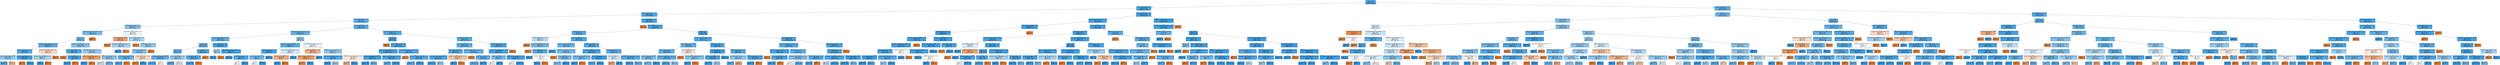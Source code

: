 digraph Tree {
node [shape=box, style="filled", color="black"] ;
0 [label="date <= 115.0\ngini = 0.166\nsamples = 26924\nvalue = [2456, 24468]", fillcolor="#399de5e5"] ;
1 [label="due_vs_submission_date <= 0.5\ngini = 0.101\nsamples = 15974\nvalue = [854, 15120]", fillcolor="#399de5f1"] ;
0 -> 1 [labeldistance=2.5, labelangle=45, headlabel="True"] ;
2 [label="homepage_clicks_by_days <= 10.5\ngini = 0.151\nsamples = 8588\nvalue = [705, 7883]", fillcolor="#399de5e8"] ;
1 -> 2 ;
3 [label="due_vs_submission_date <= -7.5\ngini = 0.229\nsamples = 2860\nvalue = [378, 2482]", fillcolor="#399de5d8"] ;
2 -> 3 ;
4 [label="oucontent_clicks_by_days <= 12.5\ngini = 0.379\nsamples = 295\nvalue = [75, 220]", fillcolor="#399de5a8"] ;
3 -> 4 ;
5 [label="ouelluminate_clicks_by_days_change <= 0.5\ngini = 0.345\nsamples = 257\nvalue = [57, 200]", fillcolor="#399de5b6"] ;
4 -> 5 ;
6 [label="date <= 52.0\ngini = 0.338\nsamples = 255\nvalue = [55, 200]", fillcolor="#399de5b9"] ;
5 -> 6 ;
7 [label="oucontent_clicks_by_days_change <= 10.5\ngini = 0.216\nsamples = 81\nvalue = [10, 71]", fillcolor="#399de5db"] ;
6 -> 7 ;
8 [label="homepage_clicks_by_days <= 0.5\ngini = 0.167\nsamples = 76\nvalue = [7, 69]", fillcolor="#399de5e5"] ;
7 -> 8 ;
9 [label="due_vs_submission_date <= -10.0\ngini = 0.408\nsamples = 21\nvalue = [6, 15]", fillcolor="#399de599"] ;
8 -> 9 ;
10 [label="gini = 0.231\nsamples = 15\nvalue = [2, 13]", fillcolor="#399de5d8"] ;
9 -> 10 ;
11 [label="gini = 0.444\nsamples = 6\nvalue = [4, 2]", fillcolor="#e581397f"] ;
9 -> 11 ;
12 [label="url_clicks_by_days_change <= -1.5\ngini = 0.036\nsamples = 55\nvalue = [1, 54]", fillcolor="#399de5fa"] ;
8 -> 12 ;
13 [label="gini = 0.0\nsamples = 1\nvalue = [1, 0]", fillcolor="#e58139ff"] ;
12 -> 13 ;
14 [label="gini = 0.0\nsamples = 54\nvalue = [0, 54]", fillcolor="#399de5ff"] ;
12 -> 14 ;
15 [label="forumng_clicks_by_days_change <= 0.5\ngini = 0.48\nsamples = 5\nvalue = [3, 2]", fillcolor="#e5813955"] ;
7 -> 15 ;
16 [label="glossary_clicks_by_days_change <= 6.5\ngini = 0.444\nsamples = 3\nvalue = [1, 2]", fillcolor="#399de57f"] ;
15 -> 16 ;
17 [label="gini = 0.0\nsamples = 2\nvalue = [0, 2]", fillcolor="#399de5ff"] ;
16 -> 17 ;
18 [label="gini = 0.0\nsamples = 1\nvalue = [1, 0]", fillcolor="#e58139ff"] ;
16 -> 18 ;
19 [label="gini = 0.0\nsamples = 2\nvalue = [2, 0]", fillcolor="#e58139ff"] ;
15 -> 19 ;
20 [label="subpage_clicks_by_days_change <= -13.5\ngini = 0.383\nsamples = 174\nvalue = [45, 129]", fillcolor="#399de5a6"] ;
6 -> 20 ;
21 [label="due_vs_submission_date <= -61.0\ngini = 0.153\nsamples = 36\nvalue = [3, 33]", fillcolor="#399de5e8"] ;
20 -> 21 ;
22 [label="gini = 0.0\nsamples = 1\nvalue = [1, 0]", fillcolor="#e58139ff"] ;
21 -> 22 ;
23 [label="ouwiki_clicks_by_days <= 4.5\ngini = 0.108\nsamples = 35\nvalue = [2, 33]", fillcolor="#399de5f0"] ;
21 -> 23 ;
24 [label="gini = 0.057\nsamples = 34\nvalue = [1, 33]", fillcolor="#399de5f7"] ;
23 -> 24 ;
25 [label="gini = 0.0\nsamples = 1\nvalue = [1, 0]", fillcolor="#e58139ff"] ;
23 -> 25 ;
26 [label="subpage_clicks_by_days_change <= -11.5\ngini = 0.423\nsamples = 138\nvalue = [42, 96]", fillcolor="#399de58f"] ;
20 -> 26 ;
27 [label="resource_clicks_by_days_change <= -7.0\ngini = 0.278\nsamples = 6\nvalue = [5, 1]", fillcolor="#e58139cc"] ;
26 -> 27 ;
28 [label="gini = 0.0\nsamples = 1\nvalue = [0, 1]", fillcolor="#399de5ff"] ;
27 -> 28 ;
29 [label="gini = 0.0\nsamples = 5\nvalue = [5, 0]", fillcolor="#e58139ff"] ;
27 -> 29 ;
30 [label="due_vs_submission_date <= -19.5\ngini = 0.403\nsamples = 132\nvalue = [37, 95]", fillcolor="#399de59c"] ;
26 -> 30 ;
31 [label="gini = 0.495\nsamples = 29\nvalue = [13, 16]", fillcolor="#399de530"] ;
30 -> 31 ;
32 [label="gini = 0.357\nsamples = 103\nvalue = [24, 79]", fillcolor="#399de5b2"] ;
30 -> 32 ;
33 [label="gini = 0.0\nsamples = 2\nvalue = [2, 0]", fillcolor="#e58139ff"] ;
5 -> 33 ;
34 [label="subpage_clicks_by_days_change <= -5.0\ngini = 0.499\nsamples = 38\nvalue = [18, 20]", fillcolor="#399de519"] ;
4 -> 34 ;
35 [label="forumng_clicks_by_days <= 0.5\ngini = 0.32\nsamples = 10\nvalue = [8, 2]", fillcolor="#e58139bf"] ;
34 -> 35 ;
36 [label="gini = 0.0\nsamples = 7\nvalue = [7, 0]", fillcolor="#e58139ff"] ;
35 -> 36 ;
37 [label="oucontent_clicks_by_days_change <= -1.5\ngini = 0.444\nsamples = 3\nvalue = [1, 2]", fillcolor="#399de57f"] ;
35 -> 37 ;
38 [label="gini = 0.0\nsamples = 2\nvalue = [0, 2]", fillcolor="#399de5ff"] ;
37 -> 38 ;
39 [label="gini = 0.0\nsamples = 1\nvalue = [1, 0]", fillcolor="#e58139ff"] ;
37 -> 39 ;
40 [label="url_clicks_by_days_change <= -1.0\ngini = 0.459\nsamples = 28\nvalue = [10, 18]", fillcolor="#399de571"] ;
34 -> 40 ;
41 [label="gini = 0.0\nsamples = 2\nvalue = [2, 0]", fillcolor="#e58139ff"] ;
40 -> 41 ;
42 [label="oucontent_clicks_by_days <= 36.5\ngini = 0.426\nsamples = 26\nvalue = [8, 18]", fillcolor="#399de58e"] ;
40 -> 42 ;
43 [label="forumng_clicks_by_days <= 7.5\ngini = 0.375\nsamples = 24\nvalue = [6, 18]", fillcolor="#399de5aa"] ;
42 -> 43 ;
44 [label="externalquiz_clicks_by_days <= 2.5\ngini = 0.266\nsamples = 19\nvalue = [3, 16]", fillcolor="#399de5cf"] ;
43 -> 44 ;
45 [label="gini = 0.198\nsamples = 18\nvalue = [2, 16]", fillcolor="#399de5df"] ;
44 -> 45 ;
46 [label="gini = 0.0\nsamples = 1\nvalue = [1, 0]", fillcolor="#e58139ff"] ;
44 -> 46 ;
47 [label="forumng_clicks_by_days <= 13.5\ngini = 0.48\nsamples = 5\nvalue = [3, 2]", fillcolor="#e5813955"] ;
43 -> 47 ;
48 [label="gini = 0.0\nsamples = 3\nvalue = [3, 0]", fillcolor="#e58139ff"] ;
47 -> 48 ;
49 [label="gini = 0.0\nsamples = 2\nvalue = [0, 2]", fillcolor="#399de5ff"] ;
47 -> 49 ;
50 [label="gini = 0.0\nsamples = 2\nvalue = [2, 0]", fillcolor="#e58139ff"] ;
42 -> 50 ;
51 [label="resource_clicks_by_days <= 0.5\ngini = 0.208\nsamples = 2565\nvalue = [303, 2262]", fillcolor="#399de5dd"] ;
3 -> 51 ;
52 [label="oucontent_clicks_by_days_change <= 10.5\ngini = 0.261\nsamples = 874\nvalue = [135, 739]", fillcolor="#399de5d0"] ;
51 -> 52 ;
53 [label="forumng_clicks_by_days_change <= 6.5\ngini = 0.243\nsamples = 806\nvalue = [114, 692]", fillcolor="#399de5d5"] ;
52 -> 53 ;
54 [label="weight <= 15.0\ngini = 0.259\nsamples = 732\nvalue = [112, 620]", fillcolor="#399de5d1"] ;
53 -> 54 ;
55 [label="weight <= 11.25\ngini = 0.288\nsamples = 533\nvalue = [93, 440]", fillcolor="#399de5c9"] ;
54 -> 55 ;
56 [label="forumng_clicks_by_days_change <= 4.5\ngini = 0.266\nsamples = 463\nvalue = [73, 390]", fillcolor="#399de5cf"] ;
55 -> 56 ;
57 [label="gini = 0.257\nsamples = 455\nvalue = [69, 386]", fillcolor="#399de5d1"] ;
56 -> 57 ;
58 [label="gini = 0.5\nsamples = 8\nvalue = [4, 4]", fillcolor="#e5813900"] ;
56 -> 58 ;
59 [label="due_vs_submission_date <= -3.5\ngini = 0.408\nsamples = 70\nvalue = [20, 50]", fillcolor="#399de599"] ;
55 -> 59 ;
60 [label="gini = 0.255\nsamples = 40\nvalue = [6, 34]", fillcolor="#399de5d2"] ;
59 -> 60 ;
61 [label="gini = 0.498\nsamples = 30\nvalue = [14, 16]", fillcolor="#399de520"] ;
59 -> 61 ;
62 [label="url_clicks_by_days <= 4.5\ngini = 0.173\nsamples = 199\nvalue = [19, 180]", fillcolor="#399de5e4"] ;
54 -> 62 ;
63 [label="forumng_clicks_by_days <= 29.5\ngini = 0.165\nsamples = 198\nvalue = [18, 180]", fillcolor="#399de5e6"] ;
62 -> 63 ;
64 [label="gini = 0.158\nsamples = 197\nvalue = [17, 180]", fillcolor="#399de5e7"] ;
63 -> 64 ;
65 [label="gini = 0.0\nsamples = 1\nvalue = [1, 0]", fillcolor="#e58139ff"] ;
63 -> 65 ;
66 [label="gini = 0.0\nsamples = 1\nvalue = [1, 0]", fillcolor="#e58139ff"] ;
62 -> 66 ;
67 [label="due_vs_submission_date <= -6.0\ngini = 0.053\nsamples = 74\nvalue = [2, 72]", fillcolor="#399de5f8"] ;
53 -> 67 ;
68 [label="date <= 82.0\ngini = 0.444\nsamples = 3\nvalue = [1, 2]", fillcolor="#399de57f"] ;
67 -> 68 ;
69 [label="gini = 0.0\nsamples = 2\nvalue = [0, 2]", fillcolor="#399de5ff"] ;
68 -> 69 ;
70 [label="gini = 0.0\nsamples = 1\nvalue = [1, 0]", fillcolor="#e58139ff"] ;
68 -> 70 ;
71 [label="externalquiz_clicks_by_days_change <= 1.5\ngini = 0.028\nsamples = 71\nvalue = [1, 70]", fillcolor="#399de5fb"] ;
67 -> 71 ;
72 [label="gini = 0.0\nsamples = 60\nvalue = [0, 60]", fillcolor="#399de5ff"] ;
71 -> 72 ;
73 [label="due_vs_submission_date <= -2.5\ngini = 0.165\nsamples = 11\nvalue = [1, 10]", fillcolor="#399de5e6"] ;
71 -> 73 ;
74 [label="gini = 0.5\nsamples = 2\nvalue = [1, 1]", fillcolor="#e5813900"] ;
73 -> 74 ;
75 [label="gini = 0.0\nsamples = 9\nvalue = [0, 9]", fillcolor="#399de5ff"] ;
73 -> 75 ;
76 [label="weight <= 7.5\ngini = 0.427\nsamples = 68\nvalue = [21, 47]", fillcolor="#399de58d"] ;
52 -> 76 ;
77 [label="externalquiz_clicks_by_days_change <= 0.5\ngini = 0.219\nsamples = 32\nvalue = [4, 28]", fillcolor="#399de5db"] ;
76 -> 77 ;
78 [label="homepage_clicks_by_days <= 2.5\ngini = 0.077\nsamples = 25\nvalue = [1, 24]", fillcolor="#399de5f4"] ;
77 -> 78 ;
79 [label="due_vs_submission_date <= -1.0\ngini = 0.32\nsamples = 5\nvalue = [1, 4]", fillcolor="#399de5bf"] ;
78 -> 79 ;
80 [label="gini = 0.5\nsamples = 2\nvalue = [1, 1]", fillcolor="#e5813900"] ;
79 -> 80 ;
81 [label="gini = 0.0\nsamples = 3\nvalue = [0, 3]", fillcolor="#399de5ff"] ;
79 -> 81 ;
82 [label="gini = 0.0\nsamples = 20\nvalue = [0, 20]", fillcolor="#399de5ff"] ;
78 -> 82 ;
83 [label="oucontent_clicks_by_days_change <= 17.0\ngini = 0.49\nsamples = 7\nvalue = [3, 4]", fillcolor="#399de540"] ;
77 -> 83 ;
84 [label="homepage_clicks_by_days <= 3.0\ngini = 0.375\nsamples = 4\nvalue = [3, 1]", fillcolor="#e58139aa"] ;
83 -> 84 ;
85 [label="gini = 0.0\nsamples = 1\nvalue = [0, 1]", fillcolor="#399de5ff"] ;
84 -> 85 ;
86 [label="gini = 0.0\nsamples = 3\nvalue = [3, 0]", fillcolor="#e58139ff"] ;
84 -> 86 ;
87 [label="gini = 0.0\nsamples = 3\nvalue = [0, 3]", fillcolor="#399de5ff"] ;
83 -> 87 ;
88 [label="homepage_clicks_by_days_change <= 4.5\ngini = 0.498\nsamples = 36\nvalue = [17, 19]", fillcolor="#399de51b"] ;
76 -> 88 ;
89 [label="oucontent_clicks_by_days <= 36.5\ngini = 0.391\nsamples = 15\nvalue = [11, 4]", fillcolor="#e58139a2"] ;
88 -> 89 ;
90 [label="ouwiki_clicks_by_days_change <= 2.0\ngini = 0.26\nsamples = 13\nvalue = [11, 2]", fillcolor="#e58139d1"] ;
89 -> 90 ;
91 [label="gini = 0.153\nsamples = 12\nvalue = [11, 1]", fillcolor="#e58139e8"] ;
90 -> 91 ;
92 [label="gini = 0.0\nsamples = 1\nvalue = [0, 1]", fillcolor="#399de5ff"] ;
90 -> 92 ;
93 [label="gini = 0.0\nsamples = 2\nvalue = [0, 2]", fillcolor="#399de5ff"] ;
89 -> 93 ;
94 [label="subpage_clicks_by_days_change <= 6.5\ngini = 0.408\nsamples = 21\nvalue = [6, 15]", fillcolor="#399de599"] ;
88 -> 94 ;
95 [label="oucontent_clicks_by_days_change <= 18.0\ngini = 0.153\nsamples = 12\nvalue = [1, 11]", fillcolor="#399de5e8"] ;
94 -> 95 ;
96 [label="gini = 0.0\nsamples = 9\nvalue = [0, 9]", fillcolor="#399de5ff"] ;
95 -> 96 ;
97 [label="gini = 0.444\nsamples = 3\nvalue = [1, 2]", fillcolor="#399de57f"] ;
95 -> 97 ;
98 [label="oucontent_clicks_by_days_change <= 26.0\ngini = 0.494\nsamples = 9\nvalue = [5, 4]", fillcolor="#e5813933"] ;
94 -> 98 ;
99 [label="gini = 0.408\nsamples = 7\nvalue = [5, 2]", fillcolor="#e5813999"] ;
98 -> 99 ;
100 [label="gini = 0.0\nsamples = 2\nvalue = [0, 2]", fillcolor="#399de5ff"] ;
98 -> 100 ;
101 [label="forumng_clicks_by_days_change <= -1.5\ngini = 0.179\nsamples = 1691\nvalue = [168, 1523]", fillcolor="#399de5e3"] ;
51 -> 101 ;
102 [label="date <= 33.0\ngini = 0.114\nsamples = 678\nvalue = [41, 637]", fillcolor="#399de5ef"] ;
101 -> 102 ;
103 [label="gini = 0.0\nsamples = 1\nvalue = [1, 0]", fillcolor="#e58139ff"] ;
102 -> 103 ;
104 [label="oucontent_clicks_by_days <= 8.5\ngini = 0.111\nsamples = 677\nvalue = [40, 637]", fillcolor="#399de5ef"] ;
102 -> 104 ;
105 [label="forumng_clicks_by_days_change <= -14.5\ngini = 0.065\nsamples = 389\nvalue = [13, 376]", fillcolor="#399de5f6"] ;
104 -> 105 ;
106 [label="subpage_clicks_by_days_change <= 7.5\ngini = 0.013\nsamples = 153\nvalue = [1, 152]", fillcolor="#399de5fd"] ;
105 -> 106 ;
107 [label="gini = 0.0\nsamples = 148\nvalue = [0, 148]", fillcolor="#399de5ff"] ;
106 -> 107 ;
108 [label="gini = 0.32\nsamples = 5\nvalue = [1, 4]", fillcolor="#399de5bf"] ;
106 -> 108 ;
109 [label="subpage_clicks_by_days_change <= -17.5\ngini = 0.097\nsamples = 236\nvalue = [12, 224]", fillcolor="#399de5f1"] ;
105 -> 109 ;
110 [label="gini = 0.264\nsamples = 32\nvalue = [5, 27]", fillcolor="#399de5d0"] ;
109 -> 110 ;
111 [label="gini = 0.066\nsamples = 204\nvalue = [7, 197]", fillcolor="#399de5f6"] ;
109 -> 111 ;
112 [label="ouelluminate_clicks_by_days_change <= -6.5\ngini = 0.17\nsamples = 288\nvalue = [27, 261]", fillcolor="#399de5e5"] ;
104 -> 112 ;
113 [label="gini = 0.0\nsamples = 1\nvalue = [1, 0]", fillcolor="#e58139ff"] ;
112 -> 113 ;
114 [label="oucontent_clicks_by_days_change <= -0.5\ngini = 0.165\nsamples = 287\nvalue = [26, 261]", fillcolor="#399de5e6"] ;
112 -> 114 ;
115 [label="gini = 0.251\nsamples = 136\nvalue = [20, 116]", fillcolor="#399de5d3"] ;
114 -> 115 ;
116 [label="gini = 0.076\nsamples = 151\nvalue = [6, 145]", fillcolor="#399de5f4"] ;
114 -> 116 ;
117 [label="forumng_clicks_by_days <= 11.5\ngini = 0.219\nsamples = 1013\nvalue = [127, 886]", fillcolor="#399de5da"] ;
101 -> 117 ;
118 [label="url_clicks_by_days_change <= -0.5\ngini = 0.238\nsamples = 861\nvalue = [119, 742]", fillcolor="#399de5d6"] ;
117 -> 118 ;
119 [label="ouwiki_clicks_by_days <= 23.0\ngini = 0.145\nsamples = 191\nvalue = [15, 176]", fillcolor="#399de5e9"] ;
118 -> 119 ;
120 [label="resource_clicks_by_days_change <= 8.5\ngini = 0.129\nsamples = 188\nvalue = [13, 175]", fillcolor="#399de5ec"] ;
119 -> 120 ;
121 [label="gini = 0.105\nsamples = 179\nvalue = [10, 169]", fillcolor="#399de5f0"] ;
120 -> 121 ;
122 [label="gini = 0.444\nsamples = 9\nvalue = [3, 6]", fillcolor="#399de57f"] ;
120 -> 122 ;
123 [label="oucontent_clicks_by_days_change <= -6.5\ngini = 0.444\nsamples = 3\nvalue = [2, 1]", fillcolor="#e581397f"] ;
119 -> 123 ;
124 [label="gini = 0.0\nsamples = 1\nvalue = [0, 1]", fillcolor="#399de5ff"] ;
123 -> 124 ;
125 [label="gini = 0.0\nsamples = 2\nvalue = [2, 0]", fillcolor="#e58139ff"] ;
123 -> 125 ;
126 [label="externalquiz_clicks_by_days_change <= -5.5\ngini = 0.262\nsamples = 670\nvalue = [104, 566]", fillcolor="#399de5d0"] ;
118 -> 126 ;
127 [label="gini = 0.0\nsamples = 1\nvalue = [1, 0]", fillcolor="#e58139ff"] ;
126 -> 127 ;
128 [label="resource_clicks_by_days <= 9.5\ngini = 0.261\nsamples = 669\nvalue = [103, 566]", fillcolor="#399de5d1"] ;
126 -> 128 ;
129 [label="gini = 0.27\nsamples = 633\nvalue = [102, 531]", fillcolor="#399de5ce"] ;
128 -> 129 ;
130 [label="gini = 0.054\nsamples = 36\nvalue = [1, 35]", fillcolor="#399de5f8"] ;
128 -> 130 ;
131 [label="url_clicks_by_days_change <= 12.0\ngini = 0.1\nsamples = 152\nvalue = [8, 144]", fillcolor="#399de5f1"] ;
117 -> 131 ;
132 [label="oucontent_clicks_by_days_change <= -20.5\ngini = 0.088\nsamples = 151\nvalue = [7, 144]", fillcolor="#399de5f3"] ;
131 -> 132 ;
133 [label="subpage_clicks_by_days <= 5.5\ngini = 0.337\nsamples = 14\nvalue = [3, 11]", fillcolor="#399de5b9"] ;
132 -> 133 ;
134 [label="gini = 0.5\nsamples = 6\nvalue = [3, 3]", fillcolor="#e5813900"] ;
133 -> 134 ;
135 [label="gini = 0.0\nsamples = 8\nvalue = [0, 8]", fillcolor="#399de5ff"] ;
133 -> 135 ;
136 [label="glossary_clicks_by_days_change <= -9.5\ngini = 0.057\nsamples = 137\nvalue = [4, 133]", fillcolor="#399de5f7"] ;
132 -> 136 ;
137 [label="gini = 0.5\nsamples = 2\nvalue = [1, 1]", fillcolor="#e5813900"] ;
136 -> 137 ;
138 [label="gini = 0.043\nsamples = 135\nvalue = [3, 132]", fillcolor="#399de5f9"] ;
136 -> 138 ;
139 [label="gini = 0.0\nsamples = 1\nvalue = [1, 0]", fillcolor="#e58139ff"] ;
131 -> 139 ;
140 [label="due_vs_submission_date <= -40.5\ngini = 0.108\nsamples = 5728\nvalue = [327, 5401]", fillcolor="#399de5f0"] ;
2 -> 140 ;
141 [label="gini = 0.0\nsamples = 3\nvalue = [3, 0]", fillcolor="#e58139ff"] ;
140 -> 141 ;
142 [label="due_vs_submission_date <= -4.5\ngini = 0.107\nsamples = 5725\nvalue = [324, 5401]", fillcolor="#399de5f0"] ;
140 -> 142 ;
143 [label="assessment_type_TMA <= 0.5\ngini = 0.212\nsamples = 414\nvalue = [50, 364]", fillcolor="#399de5dc"] ;
142 -> 143 ;
144 [label="homepage_clicks_by_days <= 14.0\ngini = 0.473\nsamples = 13\nvalue = [5, 8]", fillcolor="#399de560"] ;
143 -> 144 ;
145 [label="gini = 0.0\nsamples = 3\nvalue = [3, 0]", fillcolor="#e58139ff"] ;
144 -> 145 ;
146 [label="ouwiki_clicks_by_days_change <= -35.0\ngini = 0.32\nsamples = 10\nvalue = [2, 8]", fillcolor="#399de5bf"] ;
144 -> 146 ;
147 [label="gini = 0.0\nsamples = 1\nvalue = [1, 0]", fillcolor="#e58139ff"] ;
146 -> 147 ;
148 [label="resource_clicks_by_days <= 11.5\ngini = 0.198\nsamples = 9\nvalue = [1, 8]", fillcolor="#399de5df"] ;
146 -> 148 ;
149 [label="gini = 0.0\nsamples = 7\nvalue = [0, 7]", fillcolor="#399de5ff"] ;
148 -> 149 ;
150 [label="oucontent_clicks_by_days <= 27.5\ngini = 0.5\nsamples = 2\nvalue = [1, 1]", fillcolor="#e5813900"] ;
148 -> 150 ;
151 [label="gini = 0.0\nsamples = 1\nvalue = [0, 1]", fillcolor="#399de5ff"] ;
150 -> 151 ;
152 [label="gini = 0.0\nsamples = 1\nvalue = [1, 0]", fillcolor="#e58139ff"] ;
150 -> 152 ;
153 [label="homepage_clicks_by_days <= 15.5\ngini = 0.199\nsamples = 401\nvalue = [45, 356]", fillcolor="#399de5df"] ;
143 -> 153 ;
154 [label="ouwiki_clicks_by_days_change <= -1.5\ngini = 0.291\nsamples = 119\nvalue = [21, 98]", fillcolor="#399de5c8"] ;
153 -> 154 ;
155 [label="gini = 0.0\nsamples = 24\nvalue = [0, 24]", fillcolor="#399de5ff"] ;
154 -> 155 ;
156 [label="subpage_clicks_by_days_change <= -25.5\ngini = 0.344\nsamples = 95\nvalue = [21, 74]", fillcolor="#399de5b7"] ;
154 -> 156 ;
157 [label="gini = 0.0\nsamples = 2\nvalue = [2, 0]", fillcolor="#e58139ff"] ;
156 -> 157 ;
158 [label="ouwiki_clicks_by_days <= 0.5\ngini = 0.325\nsamples = 93\nvalue = [19, 74]", fillcolor="#399de5be"] ;
156 -> 158 ;
159 [label="gini = 0.399\nsamples = 69\nvalue = [19, 50]", fillcolor="#399de59e"] ;
158 -> 159 ;
160 [label="gini = 0.0\nsamples = 24\nvalue = [0, 24]", fillcolor="#399de5ff"] ;
158 -> 160 ;
161 [label="oucontent_clicks_by_days <= 8.5\ngini = 0.156\nsamples = 282\nvalue = [24, 258]", fillcolor="#399de5e7"] ;
153 -> 161 ;
162 [label="ouwiki_clicks_by_days_change <= -12.5\ngini = 0.071\nsamples = 108\nvalue = [4, 104]", fillcolor="#399de5f5"] ;
161 -> 162 ;
163 [label="ouwiki_clicks_by_days_change <= -19.5\ngini = 0.32\nsamples = 10\nvalue = [2, 8]", fillcolor="#399de5bf"] ;
162 -> 163 ;
164 [label="gini = 0.0\nsamples = 8\nvalue = [0, 8]", fillcolor="#399de5ff"] ;
163 -> 164 ;
165 [label="gini = 0.0\nsamples = 2\nvalue = [2, 0]", fillcolor="#e58139ff"] ;
163 -> 165 ;
166 [label="due_vs_submission_date <= -13.5\ngini = 0.04\nsamples = 98\nvalue = [2, 96]", fillcolor="#399de5fa"] ;
162 -> 166 ;
167 [label="gini = 0.219\nsamples = 16\nvalue = [2, 14]", fillcolor="#399de5db"] ;
166 -> 167 ;
168 [label="gini = 0.0\nsamples = 82\nvalue = [0, 82]", fillcolor="#399de5ff"] ;
166 -> 168 ;
169 [label="oucontent_clicks_by_days <= 9.5\ngini = 0.203\nsamples = 174\nvalue = [20, 154]", fillcolor="#399de5de"] ;
161 -> 169 ;
170 [label="url_clicks_by_days <= 4.5\ngini = 0.49\nsamples = 7\nvalue = [3, 4]", fillcolor="#399de540"] ;
169 -> 170 ;
171 [label="gini = 0.375\nsamples = 4\nvalue = [3, 1]", fillcolor="#e58139aa"] ;
170 -> 171 ;
172 [label="gini = 0.0\nsamples = 3\nvalue = [0, 3]", fillcolor="#399de5ff"] ;
170 -> 172 ;
173 [label="homepage_clicks_by_days_change <= 16.5\ngini = 0.183\nsamples = 167\nvalue = [17, 150]", fillcolor="#399de5e2"] ;
169 -> 173 ;
174 [label="gini = 0.112\nsamples = 118\nvalue = [7, 111]", fillcolor="#399de5ef"] ;
173 -> 174 ;
175 [label="gini = 0.325\nsamples = 49\nvalue = [10, 39]", fillcolor="#399de5be"] ;
173 -> 175 ;
176 [label="weight <= 2.5\ngini = 0.098\nsamples = 5311\nvalue = [274, 5037]", fillcolor="#399de5f1"] ;
142 -> 176 ;
177 [label="ouwiki_clicks_by_days_change <= 10.5\ngini = 0.177\nsamples = 752\nvalue = [74, 678]", fillcolor="#399de5e3"] ;
176 -> 177 ;
178 [label="oucontent_clicks_by_days <= 50.5\ngini = 0.25\nsamples = 383\nvalue = [56, 327]", fillcolor="#399de5d3"] ;
177 -> 178 ;
179 [label="homepage_clicks_by_days <= 15.5\ngini = 0.238\nsamples = 376\nvalue = [52, 324]", fillcolor="#399de5d6"] ;
178 -> 179 ;
180 [label="subpage_clicks_by_days <= 21.5\ngini = 0.347\nsamples = 85\nvalue = [19, 66]", fillcolor="#399de5b6"] ;
179 -> 180 ;
181 [label="gini = 0.385\nsamples = 73\nvalue = [19, 54]", fillcolor="#399de5a5"] ;
180 -> 181 ;
182 [label="gini = 0.0\nsamples = 12\nvalue = [0, 12]", fillcolor="#399de5ff"] ;
180 -> 182 ;
183 [label="homepage_clicks_by_days_change <= 67.0\ngini = 0.201\nsamples = 291\nvalue = [33, 258]", fillcolor="#399de5de"] ;
179 -> 183 ;
184 [label="gini = 0.179\nsamples = 271\nvalue = [27, 244]", fillcolor="#399de5e3"] ;
183 -> 184 ;
185 [label="gini = 0.42\nsamples = 20\nvalue = [6, 14]", fillcolor="#399de592"] ;
183 -> 185 ;
186 [label="ouwiki_clicks_by_days <= 0.5\ngini = 0.49\nsamples = 7\nvalue = [4, 3]", fillcolor="#e5813940"] ;
178 -> 186 ;
187 [label="gini = 0.0\nsamples = 3\nvalue = [3, 0]", fillcolor="#e58139ff"] ;
186 -> 187 ;
188 [label="homepage_clicks_by_days_change <= 85.0\ngini = 0.375\nsamples = 4\nvalue = [1, 3]", fillcolor="#399de5aa"] ;
186 -> 188 ;
189 [label="gini = 0.0\nsamples = 3\nvalue = [0, 3]", fillcolor="#399de5ff"] ;
188 -> 189 ;
190 [label="gini = 0.0\nsamples = 1\nvalue = [1, 0]", fillcolor="#e58139ff"] ;
188 -> 190 ;
191 [label="ouwiki_clicks_by_days <= 33.5\ngini = 0.093\nsamples = 369\nvalue = [18, 351]", fillcolor="#399de5f2"] ;
177 -> 191 ;
192 [label="forumng_clicks_by_days <= 50.5\ngini = 0.055\nsamples = 283\nvalue = [8, 275]", fillcolor="#399de5f8"] ;
191 -> 192 ;
193 [label="forumng_clicks_by_days <= 48.5\ngini = 0.095\nsamples = 160\nvalue = [8, 152]", fillcolor="#399de5f2"] ;
192 -> 193 ;
194 [label="gini = 0.075\nsamples = 154\nvalue = [6, 148]", fillcolor="#399de5f5"] ;
193 -> 194 ;
195 [label="gini = 0.444\nsamples = 6\nvalue = [2, 4]", fillcolor="#399de57f"] ;
193 -> 195 ;
196 [label="gini = 0.0\nsamples = 123\nvalue = [0, 123]", fillcolor="#399de5ff"] ;
192 -> 196 ;
197 [label="subpage_clicks_by_days <= 36.5\ngini = 0.206\nsamples = 86\nvalue = [10, 76]", fillcolor="#399de5dd"] ;
191 -> 197 ;
198 [label="ouelluminate_clicks_by_days <= 3.0\ngini = 0.403\nsamples = 25\nvalue = [7, 18]", fillcolor="#399de59c"] ;
197 -> 198 ;
199 [label="gini = 0.255\nsamples = 20\nvalue = [3, 17]", fillcolor="#399de5d2"] ;
198 -> 199 ;
200 [label="gini = 0.32\nsamples = 5\nvalue = [4, 1]", fillcolor="#e58139bf"] ;
198 -> 200 ;
201 [label="forumng_clicks_by_days <= 363.0\ngini = 0.094\nsamples = 61\nvalue = [3, 58]", fillcolor="#399de5f2"] ;
197 -> 201 ;
202 [label="gini = 0.064\nsamples = 60\nvalue = [2, 58]", fillcolor="#399de5f6"] ;
201 -> 202 ;
203 [label="gini = 0.0\nsamples = 1\nvalue = [1, 0]", fillcolor="#e58139ff"] ;
201 -> 203 ;
204 [label="forumng_clicks_by_days <= 1.5\ngini = 0.084\nsamples = 4559\nvalue = [200, 4359]", fillcolor="#399de5f3"] ;
176 -> 204 ;
205 [label="oucontent_clicks_by_days_change <= 13.5\ngini = 0.151\nsamples = 692\nvalue = [57, 635]", fillcolor="#399de5e8"] ;
204 -> 205 ;
206 [label="subpage_clicks_by_days_change <= -132.5\ngini = 0.107\nsamples = 510\nvalue = [29, 481]", fillcolor="#399de5f0"] ;
205 -> 206 ;
207 [label="gini = 0.0\nsamples = 1\nvalue = [1, 0]", fillcolor="#e58139ff"] ;
206 -> 207 ;
208 [label="url_clicks_by_days_change <= 20.5\ngini = 0.104\nsamples = 509\nvalue = [28, 481]", fillcolor="#399de5f0"] ;
206 -> 208 ;
209 [label="gini = 0.101\nsamples = 508\nvalue = [27, 481]", fillcolor="#399de5f1"] ;
208 -> 209 ;
210 [label="gini = 0.0\nsamples = 1\nvalue = [1, 0]", fillcolor="#e58139ff"] ;
208 -> 210 ;
211 [label="homepage_clicks_by_days <= 15.5\ngini = 0.26\nsamples = 182\nvalue = [28, 154]", fillcolor="#399de5d1"] ;
205 -> 211 ;
212 [label="oucontent_clicks_by_days_change <= 16.5\ngini = 0.36\nsamples = 85\nvalue = [20, 65]", fillcolor="#399de5b1"] ;
211 -> 212 ;
213 [label="gini = 0.5\nsamples = 20\nvalue = [10, 10]", fillcolor="#e5813900"] ;
212 -> 213 ;
214 [label="gini = 0.26\nsamples = 65\nvalue = [10, 55]", fillcolor="#399de5d1"] ;
212 -> 214 ;
215 [label="resource_clicks_by_days <= 33.0\ngini = 0.151\nsamples = 97\nvalue = [8, 89]", fillcolor="#399de5e8"] ;
211 -> 215 ;
216 [label="gini = 0.135\nsamples = 96\nvalue = [7, 89]", fillcolor="#399de5eb"] ;
215 -> 216 ;
217 [label="gini = 0.0\nsamples = 1\nvalue = [1, 0]", fillcolor="#e58139ff"] ;
215 -> 217 ;
218 [label="homepage_clicks_by_days <= 577.0\ngini = 0.071\nsamples = 3867\nvalue = [143, 3724]", fillcolor="#399de5f5"] ;
204 -> 218 ;
219 [label="resource_clicks_by_days <= 2.5\ngini = 0.071\nsamples = 3866\nvalue = [142, 3724]", fillcolor="#399de5f5"] ;
218 -> 219 ;
220 [label="externalquiz_clicks_by_days_change <= -5.5\ngini = 0.118\nsamples = 953\nvalue = [60, 893]", fillcolor="#399de5ee"] ;
219 -> 220 ;
221 [label="gini = 0.48\nsamples = 10\nvalue = [4, 6]", fillcolor="#399de555"] ;
220 -> 221 ;
222 [label="gini = 0.112\nsamples = 943\nvalue = [56, 887]", fillcolor="#399de5ef"] ;
220 -> 222 ;
223 [label="subpage_clicks_by_days <= 156.5\ngini = 0.055\nsamples = 2913\nvalue = [82, 2831]", fillcolor="#399de5f8"] ;
219 -> 223 ;
224 [label="gini = 0.054\nsamples = 2905\nvalue = [80, 2825]", fillcolor="#399de5f8"] ;
223 -> 224 ;
225 [label="gini = 0.375\nsamples = 8\nvalue = [2, 6]", fillcolor="#399de5aa"] ;
223 -> 225 ;
226 [label="gini = 0.0\nsamples = 1\nvalue = [1, 0]", fillcolor="#e58139ff"] ;
218 -> 226 ;
227 [label="forumng_clicks_by_days <= 11.5\ngini = 0.04\nsamples = 7386\nvalue = [149, 7237]", fillcolor="#399de5fa"] ;
1 -> 227 ;
228 [label="forumng_clicks_by_days_change <= -9.5\ngini = 0.067\nsamples = 3105\nvalue = [108, 2997]", fillcolor="#399de5f6"] ;
227 -> 228 ;
229 [label="ouelluminate_clicks_by_days <= 3.5\ngini = 0.024\nsamples = 754\nvalue = [9, 745]", fillcolor="#399de5fc"] ;
228 -> 229 ;
230 [label="homepage_clicks_by_days <= 9.5\ngini = 0.021\nsamples = 753\nvalue = [8, 745]", fillcolor="#399de5fc"] ;
229 -> 230 ;
231 [label="oucontent_clicks_by_days_change <= 27.0\ngini = 0.047\nsamples = 250\nvalue = [6, 244]", fillcolor="#399de5f9"] ;
230 -> 231 ;
232 [label="externalquiz_clicks_by_days_change <= 2.5\ngini = 0.039\nsamples = 249\nvalue = [5, 244]", fillcolor="#399de5fa"] ;
231 -> 232 ;
233 [label="subpage_clicks_by_days <= 13.5\ngini = 0.032\nsamples = 247\nvalue = [4, 243]", fillcolor="#399de5fb"] ;
232 -> 233 ;
234 [label="due_vs_submission_date <= 37.5\ngini = 0.017\nsamples = 227\nvalue = [2, 225]", fillcolor="#399de5fd"] ;
233 -> 234 ;
235 [label="gini = 0.009\nsamples = 215\nvalue = [1, 214]", fillcolor="#399de5fe"] ;
234 -> 235 ;
236 [label="gini = 0.153\nsamples = 12\nvalue = [1, 11]", fillcolor="#399de5e8"] ;
234 -> 236 ;
237 [label="oucontent_clicks_by_days_change <= -4.0\ngini = 0.18\nsamples = 20\nvalue = [2, 18]", fillcolor="#399de5e3"] ;
233 -> 237 ;
238 [label="gini = 0.444\nsamples = 6\nvalue = [2, 4]", fillcolor="#399de57f"] ;
237 -> 238 ;
239 [label="gini = 0.0\nsamples = 14\nvalue = [0, 14]", fillcolor="#399de5ff"] ;
237 -> 239 ;
240 [label="homepage_clicks_by_days <= 6.0\ngini = 0.5\nsamples = 2\nvalue = [1, 1]", fillcolor="#e5813900"] ;
232 -> 240 ;
241 [label="gini = 0.0\nsamples = 1\nvalue = [0, 1]", fillcolor="#399de5ff"] ;
240 -> 241 ;
242 [label="gini = 0.0\nsamples = 1\nvalue = [1, 0]", fillcolor="#e58139ff"] ;
240 -> 242 ;
243 [label="gini = 0.0\nsamples = 1\nvalue = [1, 0]", fillcolor="#e58139ff"] ;
231 -> 243 ;
244 [label="resource_clicks_by_days_change <= 10.5\ngini = 0.008\nsamples = 503\nvalue = [2, 501]", fillcolor="#399de5fe"] ;
230 -> 244 ;
245 [label="resource_clicks_by_days_change <= -12.5\ngini = 0.004\nsamples = 483\nvalue = [1, 482]", fillcolor="#399de5fe"] ;
244 -> 245 ;
246 [label="forumng_clicks_by_days_change <= -12.5\ngini = 0.071\nsamples = 27\nvalue = [1, 26]", fillcolor="#399de5f5"] ;
245 -> 246 ;
247 [label="gini = 0.0\nsamples = 25\nvalue = [0, 25]", fillcolor="#399de5ff"] ;
246 -> 247 ;
248 [label="oucontent_clicks_by_days <= 6.5\ngini = 0.5\nsamples = 2\nvalue = [1, 1]", fillcolor="#e5813900"] ;
246 -> 248 ;
249 [label="gini = 0.0\nsamples = 1\nvalue = [0, 1]", fillcolor="#399de5ff"] ;
248 -> 249 ;
250 [label="gini = 0.0\nsamples = 1\nvalue = [1, 0]", fillcolor="#e58139ff"] ;
248 -> 250 ;
251 [label="gini = 0.0\nsamples = 456\nvalue = [0, 456]", fillcolor="#399de5ff"] ;
245 -> 251 ;
252 [label="resource_clicks_by_days <= 11.5\ngini = 0.095\nsamples = 20\nvalue = [1, 19]", fillcolor="#399de5f2"] ;
244 -> 252 ;
253 [label="gini = 0.0\nsamples = 1\nvalue = [1, 0]", fillcolor="#e58139ff"] ;
252 -> 253 ;
254 [label="gini = 0.0\nsamples = 19\nvalue = [0, 19]", fillcolor="#399de5ff"] ;
252 -> 254 ;
255 [label="gini = 0.0\nsamples = 1\nvalue = [1, 0]", fillcolor="#e58139ff"] ;
229 -> 255 ;
256 [label="oucontent_clicks_by_days <= 39.5\ngini = 0.081\nsamples = 2351\nvalue = [99, 2252]", fillcolor="#399de5f4"] ;
228 -> 256 ;
257 [label="subpage_clicks_by_days <= 4.5\ngini = 0.072\nsamples = 2210\nvalue = [83, 2127]", fillcolor="#399de5f5"] ;
256 -> 257 ;
258 [label="subpage_clicks_by_days_change <= -30.0\ngini = 0.098\nsamples = 1023\nvalue = [53, 970]", fillcolor="#399de5f1"] ;
257 -> 258 ;
259 [label="url_clicks_by_days_change <= -2.5\ngini = 0.494\nsamples = 9\nvalue = [4, 5]", fillcolor="#399de533"] ;
258 -> 259 ;
260 [label="gini = 0.0\nsamples = 4\nvalue = [0, 4]", fillcolor="#399de5ff"] ;
259 -> 260 ;
261 [label="homepage_clicks_by_days <= 18.5\ngini = 0.32\nsamples = 5\nvalue = [4, 1]", fillcolor="#e58139bf"] ;
259 -> 261 ;
262 [label="gini = 0.0\nsamples = 4\nvalue = [4, 0]", fillcolor="#e58139ff"] ;
261 -> 262 ;
263 [label="gini = 0.0\nsamples = 1\nvalue = [0, 1]", fillcolor="#399de5ff"] ;
261 -> 263 ;
264 [label="due_vs_submission_date <= 9.5\ngini = 0.092\nsamples = 1014\nvalue = [49, 965]", fillcolor="#399de5f2"] ;
258 -> 264 ;
265 [label="date <= 47.0\ngini = 0.121\nsamples = 634\nvalue = [41, 593]", fillcolor="#399de5ed"] ;
264 -> 265 ;
266 [label="homepage_clicks_by_days <= 0.5\ngini = 0.063\nsamples = 246\nvalue = [8, 238]", fillcolor="#399de5f6"] ;
265 -> 266 ;
267 [label="gini = 0.5\nsamples = 2\nvalue = [1, 1]", fillcolor="#e5813900"] ;
266 -> 267 ;
268 [label="gini = 0.056\nsamples = 244\nvalue = [7, 237]", fillcolor="#399de5f7"] ;
266 -> 268 ;
269 [label="url_clicks_by_days <= 3.5\ngini = 0.156\nsamples = 388\nvalue = [33, 355]", fillcolor="#399de5e7"] ;
265 -> 269 ;
270 [label="gini = 0.152\nsamples = 387\nvalue = [32, 355]", fillcolor="#399de5e8"] ;
269 -> 270 ;
271 [label="gini = 0.0\nsamples = 1\nvalue = [1, 0]", fillcolor="#e58139ff"] ;
269 -> 271 ;
272 [label="oucontent_clicks_by_days_change <= -13.5\ngini = 0.041\nsamples = 380\nvalue = [8, 372]", fillcolor="#399de5fa"] ;
264 -> 272 ;
273 [label="oucontent_clicks_by_days_change <= -16.0\ngini = 0.444\nsamples = 3\nvalue = [1, 2]", fillcolor="#399de57f"] ;
272 -> 273 ;
274 [label="gini = 0.0\nsamples = 2\nvalue = [0, 2]", fillcolor="#399de5ff"] ;
273 -> 274 ;
275 [label="gini = 0.0\nsamples = 1\nvalue = [1, 0]", fillcolor="#e58139ff"] ;
273 -> 275 ;
276 [label="url_clicks_by_days <= 1.5\ngini = 0.036\nsamples = 377\nvalue = [7, 370]", fillcolor="#399de5fa"] ;
272 -> 276 ;
277 [label="gini = 0.032\nsamples = 372\nvalue = [6, 366]", fillcolor="#399de5fb"] ;
276 -> 277 ;
278 [label="gini = 0.32\nsamples = 5\nvalue = [1, 4]", fillcolor="#399de5bf"] ;
276 -> 278 ;
279 [label="oucontent_clicks_by_days_change <= 4.5\ngini = 0.049\nsamples = 1187\nvalue = [30, 1157]", fillcolor="#399de5f8"] ;
257 -> 279 ;
280 [label="date <= 33.0\ngini = 0.028\nsamples = 705\nvalue = [10, 695]", fillcolor="#399de5fb"] ;
279 -> 280 ;
281 [label="resource_clicks_by_days_change <= 16.5\ngini = 0.073\nsamples = 159\nvalue = [6, 153]", fillcolor="#399de5f5"] ;
280 -> 281 ;
282 [label="subpage_clicks_by_days <= 54.5\ngini = 0.062\nsamples = 156\nvalue = [5, 151]", fillcolor="#399de5f7"] ;
281 -> 282 ;
283 [label="gini = 0.051\nsamples = 152\nvalue = [4, 148]", fillcolor="#399de5f8"] ;
282 -> 283 ;
284 [label="gini = 0.375\nsamples = 4\nvalue = [1, 3]", fillcolor="#399de5aa"] ;
282 -> 284 ;
285 [label="subpage_clicks_by_days_change <= 17.5\ngini = 0.444\nsamples = 3\nvalue = [1, 2]", fillcolor="#399de57f"] ;
281 -> 285 ;
286 [label="gini = 0.0\nsamples = 1\nvalue = [1, 0]", fillcolor="#e58139ff"] ;
285 -> 286 ;
287 [label="gini = 0.0\nsamples = 2\nvalue = [0, 2]", fillcolor="#399de5ff"] ;
285 -> 287 ;
288 [label="glossary_clicks_by_days_change <= -13.5\ngini = 0.015\nsamples = 546\nvalue = [4, 542]", fillcolor="#399de5fd"] ;
280 -> 288 ;
289 [label="subpage_clicks_by_days <= 6.5\ngini = 0.153\nsamples = 12\nvalue = [1, 11]", fillcolor="#399de5e8"] ;
288 -> 289 ;
290 [label="gini = 0.0\nsamples = 1\nvalue = [1, 0]", fillcolor="#e58139ff"] ;
289 -> 290 ;
291 [label="gini = 0.0\nsamples = 11\nvalue = [0, 11]", fillcolor="#399de5ff"] ;
289 -> 291 ;
292 [label="url_clicks_by_days_change <= -7.5\ngini = 0.011\nsamples = 534\nvalue = [3, 531]", fillcolor="#399de5fe"] ;
288 -> 292 ;
293 [label="gini = 0.142\nsamples = 13\nvalue = [1, 12]", fillcolor="#399de5ea"] ;
292 -> 293 ;
294 [label="gini = 0.008\nsamples = 521\nvalue = [2, 519]", fillcolor="#399de5fe"] ;
292 -> 294 ;
295 [label="url_clicks_by_days_change <= -3.5\ngini = 0.08\nsamples = 482\nvalue = [20, 462]", fillcolor="#399de5f4"] ;
279 -> 295 ;
296 [label="subpage_clicks_by_days_change <= -8.0\ngini = 0.444\nsamples = 6\nvalue = [2, 4]", fillcolor="#399de57f"] ;
295 -> 296 ;
297 [label="gini = 0.0\nsamples = 3\nvalue = [0, 3]", fillcolor="#399de5ff"] ;
296 -> 297 ;
298 [label="resource_clicks_by_days <= 8.5\ngini = 0.444\nsamples = 3\nvalue = [2, 1]", fillcolor="#e581397f"] ;
296 -> 298 ;
299 [label="gini = 0.0\nsamples = 2\nvalue = [2, 0]", fillcolor="#e58139ff"] ;
298 -> 299 ;
300 [label="gini = 0.0\nsamples = 1\nvalue = [0, 1]", fillcolor="#399de5ff"] ;
298 -> 300 ;
301 [label="oucollaborate_clicks_by_days_change <= 1.5\ngini = 0.073\nsamples = 476\nvalue = [18, 458]", fillcolor="#399de5f5"] ;
295 -> 301 ;
302 [label="homepage_clicks_by_days_change <= 46.5\ngini = 0.061\nsamples = 447\nvalue = [14, 433]", fillcolor="#399de5f7"] ;
301 -> 302 ;
303 [label="gini = 0.057\nsamples = 446\nvalue = [13, 433]", fillcolor="#399de5f7"] ;
302 -> 303 ;
304 [label="gini = 0.0\nsamples = 1\nvalue = [1, 0]", fillcolor="#e58139ff"] ;
302 -> 304 ;
305 [label="resource_clicks_by_days <= 2.5\ngini = 0.238\nsamples = 29\nvalue = [4, 25]", fillcolor="#399de5d6"] ;
301 -> 305 ;
306 [label="gini = 0.444\nsamples = 9\nvalue = [3, 6]", fillcolor="#399de57f"] ;
305 -> 306 ;
307 [label="gini = 0.095\nsamples = 20\nvalue = [1, 19]", fillcolor="#399de5f2"] ;
305 -> 307 ;
308 [label="homepage_clicks_by_days <= 6.0\ngini = 0.201\nsamples = 141\nvalue = [16, 125]", fillcolor="#399de5de"] ;
256 -> 308 ;
309 [label="gini = 0.0\nsamples = 3\nvalue = [3, 0]", fillcolor="#e58139ff"] ;
308 -> 309 ;
310 [label="subpage_clicks_by_days <= 12.5\ngini = 0.171\nsamples = 138\nvalue = [13, 125]", fillcolor="#399de5e4"] ;
308 -> 310 ;
311 [label="url_clicks_by_days <= 5.5\ngini = 0.32\nsamples = 60\nvalue = [12, 48]", fillcolor="#399de5bf"] ;
310 -> 311 ;
312 [label="ouelluminate_clicks_by_days_change <= -0.5\ngini = 0.285\nsamples = 58\nvalue = [10, 48]", fillcolor="#399de5ca"] ;
311 -> 312 ;
313 [label="gini = 0.0\nsamples = 1\nvalue = [1, 0]", fillcolor="#e58139ff"] ;
312 -> 313 ;
314 [label="ouwiki_clicks_by_days_change <= 15.0\ngini = 0.266\nsamples = 57\nvalue = [9, 48]", fillcolor="#399de5cf"] ;
312 -> 314 ;
315 [label="gini = 0.245\nsamples = 56\nvalue = [8, 48]", fillcolor="#399de5d4"] ;
314 -> 315 ;
316 [label="gini = 0.0\nsamples = 1\nvalue = [1, 0]", fillcolor="#e58139ff"] ;
314 -> 316 ;
317 [label="gini = 0.0\nsamples = 2\nvalue = [2, 0]", fillcolor="#e58139ff"] ;
311 -> 317 ;
318 [label="externalquiz_clicks_by_days_change <= 6.5\ngini = 0.025\nsamples = 78\nvalue = [1, 77]", fillcolor="#399de5fc"] ;
310 -> 318 ;
319 [label="gini = 0.0\nsamples = 77\nvalue = [0, 77]", fillcolor="#399de5ff"] ;
318 -> 319 ;
320 [label="gini = 0.0\nsamples = 1\nvalue = [1, 0]", fillcolor="#e58139ff"] ;
318 -> 320 ;
321 [label="homepage_clicks_by_days_change <= 394.0\ngini = 0.019\nsamples = 4281\nvalue = [41, 4240]", fillcolor="#399de5fd"] ;
227 -> 321 ;
322 [label="homepage_clicks_by_days_change <= -122.5\ngini = 0.019\nsamples = 4280\nvalue = [40, 4240]", fillcolor="#399de5fd"] ;
321 -> 322 ;
323 [label="oucontent_clicks_by_days <= 48.0\ngini = 0.278\nsamples = 6\nvalue = [1, 5]", fillcolor="#399de5cc"] ;
322 -> 323 ;
324 [label="gini = 0.0\nsamples = 5\nvalue = [0, 5]", fillcolor="#399de5ff"] ;
323 -> 324 ;
325 [label="gini = 0.0\nsamples = 1\nvalue = [1, 0]", fillcolor="#e58139ff"] ;
323 -> 325 ;
326 [label="date <= 33.0\ngini = 0.018\nsamples = 4274\nvalue = [39, 4235]", fillcolor="#399de5fd"] ;
322 -> 326 ;
327 [label="homepage_clicks_by_days <= 2.5\ngini = 0.029\nsamples = 1963\nvalue = [29, 1934]", fillcolor="#399de5fb"] ;
326 -> 327 ;
328 [label="weight <= 7.5\ngini = 0.375\nsamples = 4\nvalue = [1, 3]", fillcolor="#399de5aa"] ;
327 -> 328 ;
329 [label="gini = 0.0\nsamples = 3\nvalue = [0, 3]", fillcolor="#399de5ff"] ;
328 -> 329 ;
330 [label="gini = 0.0\nsamples = 1\nvalue = [1, 0]", fillcolor="#e58139ff"] ;
328 -> 330 ;
331 [label="ouwiki_clicks_by_days_change <= -2.5\ngini = 0.028\nsamples = 1959\nvalue = [28, 1931]", fillcolor="#399de5fb"] ;
327 -> 331 ;
332 [label="resource_clicks_by_days_change <= 0.5\ngini = 0.121\nsamples = 77\nvalue = [5, 72]", fillcolor="#399de5ed"] ;
331 -> 332 ;
333 [label="gini = 0.0\nsamples = 46\nvalue = [0, 46]", fillcolor="#399de5ff"] ;
332 -> 333 ;
334 [label="url_clicks_by_days <= 4.0\ngini = 0.271\nsamples = 31\nvalue = [5, 26]", fillcolor="#399de5ce"] ;
332 -> 334 ;
335 [label="gini = 0.0\nsamples = 2\nvalue = [2, 0]", fillcolor="#e58139ff"] ;
334 -> 335 ;
336 [label="gini = 0.185\nsamples = 29\nvalue = [3, 26]", fillcolor="#399de5e2"] ;
334 -> 336 ;
337 [label="ouelluminate_clicks_by_days_change <= -7.5\ngini = 0.024\nsamples = 1882\nvalue = [23, 1859]", fillcolor="#399de5fc"] ;
331 -> 337 ;
338 [label="ouwiki_clicks_by_days <= 7.5\ngini = 0.32\nsamples = 5\nvalue = [1, 4]", fillcolor="#399de5bf"] ;
337 -> 338 ;
339 [label="gini = 0.0\nsamples = 1\nvalue = [1, 0]", fillcolor="#e58139ff"] ;
338 -> 339 ;
340 [label="gini = 0.0\nsamples = 4\nvalue = [0, 4]", fillcolor="#399de5ff"] ;
338 -> 340 ;
341 [label="forumng_clicks_by_days <= 25.5\ngini = 0.023\nsamples = 1877\nvalue = [22, 1855]", fillcolor="#399de5fc"] ;
337 -> 341 ;
342 [label="gini = 0.049\nsamples = 562\nvalue = [14, 548]", fillcolor="#399de5f8"] ;
341 -> 342 ;
343 [label="gini = 0.012\nsamples = 1315\nvalue = [8, 1307]", fillcolor="#399de5fd"] ;
341 -> 343 ;
344 [label="oucontent_clicks_by_days_change <= -9.5\ngini = 0.009\nsamples = 2311\nvalue = [10, 2301]", fillcolor="#399de5fe"] ;
326 -> 344 ;
345 [label="subpage_clicks_by_days <= 2.5\ngini = 0.034\nsamples = 289\nvalue = [5, 284]", fillcolor="#399de5fb"] ;
344 -> 345 ;
346 [label="ouwiki_clicks_by_days_change <= -31.5\ngini = 0.153\nsamples = 36\nvalue = [3, 33]", fillcolor="#399de5e8"] ;
345 -> 346 ;
347 [label="gini = 0.0\nsamples = 1\nvalue = [1, 0]", fillcolor="#e58139ff"] ;
346 -> 347 ;
348 [label="homepage_clicks_by_days_change <= -4.5\ngini = 0.108\nsamples = 35\nvalue = [2, 33]", fillcolor="#399de5f0"] ;
346 -> 348 ;
349 [label="gini = 0.0\nsamples = 30\nvalue = [0, 30]", fillcolor="#399de5ff"] ;
348 -> 349 ;
350 [label="gini = 0.48\nsamples = 5\nvalue = [2, 3]", fillcolor="#399de555"] ;
348 -> 350 ;
351 [label="forumng_clicks_by_days <= 15.5\ngini = 0.016\nsamples = 253\nvalue = [2, 251]", fillcolor="#399de5fd"] ;
345 -> 351 ;
352 [label="url_clicks_by_days_change <= -5.5\ngini = 0.102\nsamples = 37\nvalue = [2, 35]", fillcolor="#399de5f0"] ;
351 -> 352 ;
353 [label="gini = 0.444\nsamples = 3\nvalue = [1, 2]", fillcolor="#399de57f"] ;
352 -> 353 ;
354 [label="gini = 0.057\nsamples = 34\nvalue = [1, 33]", fillcolor="#399de5f7"] ;
352 -> 354 ;
355 [label="gini = 0.0\nsamples = 216\nvalue = [0, 216]", fillcolor="#399de5ff"] ;
351 -> 355 ;
356 [label="url_clicks_by_days_change <= -11.5\ngini = 0.005\nsamples = 2022\nvalue = [5, 2017]", fillcolor="#399de5fe"] ;
344 -> 356 ;
357 [label="oucontent_clicks_by_days <= 63.0\ngini = 0.061\nsamples = 32\nvalue = [1, 31]", fillcolor="#399de5f7"] ;
356 -> 357 ;
358 [label="gini = 0.0\nsamples = 31\nvalue = [0, 31]", fillcolor="#399de5ff"] ;
357 -> 358 ;
359 [label="gini = 0.0\nsamples = 1\nvalue = [1, 0]", fillcolor="#e58139ff"] ;
357 -> 359 ;
360 [label="forumng_clicks_by_days_change <= 12.5\ngini = 0.004\nsamples = 1990\nvalue = [4, 1986]", fillcolor="#399de5fe"] ;
356 -> 360 ;
361 [label="oucontent_clicks_by_days_change <= 22.5\ngini = 0.001\nsamples = 1568\nvalue = [1, 1567]", fillcolor="#399de5ff"] ;
360 -> 361 ;
362 [label="gini = 0.0\nsamples = 1496\nvalue = [0, 1496]", fillcolor="#399de5ff"] ;
361 -> 362 ;
363 [label="gini = 0.027\nsamples = 72\nvalue = [1, 71]", fillcolor="#399de5fb"] ;
361 -> 363 ;
364 [label="oucollaborate_clicks_by_days_change <= -4.5\ngini = 0.014\nsamples = 422\nvalue = [3, 419]", fillcolor="#399de5fd"] ;
360 -> 364 ;
365 [label="gini = 0.375\nsamples = 4\nvalue = [1, 3]", fillcolor="#399de5aa"] ;
364 -> 365 ;
366 [label="gini = 0.01\nsamples = 418\nvalue = [2, 416]", fillcolor="#399de5fe"] ;
364 -> 366 ;
367 [label="gini = 0.0\nsamples = 1\nvalue = [1, 0]", fillcolor="#e58139ff"] ;
321 -> 367 ;
368 [label="homepage_clicks_by_days <= 11.5\ngini = 0.25\nsamples = 10950\nvalue = [1602, 9348]", fillcolor="#399de5d3"] ;
0 -> 368 [labeldistance=2.5, labelangle=-45, headlabel="False"] ;
369 [label="due_vs_submission_date <= 0.5\ngini = 0.319\nsamples = 5188\nvalue = [1034, 4154]", fillcolor="#399de5c0"] ;
368 -> 369 ;
370 [label="due_vs_submission_date <= -7.5\ngini = 0.396\nsamples = 2497\nvalue = [678, 1819]", fillcolor="#399de5a0"] ;
369 -> 370 ;
371 [label="weight <= 10.5\ngini = 0.493\nsamples = 268\nvalue = [118, 150]", fillcolor="#399de536"] ;
370 -> 371 ;
372 [label="oucontent_clicks_by_days <= 14.5\ngini = 0.165\nsamples = 11\nvalue = [10, 1]", fillcolor="#e58139e6"] ;
371 -> 372 ;
373 [label="gini = 0.0\nsamples = 9\nvalue = [9, 0]", fillcolor="#e58139ff"] ;
372 -> 373 ;
374 [label="homepage_clicks_by_days <= 7.0\ngini = 0.5\nsamples = 2\nvalue = [1, 1]", fillcolor="#e5813900"] ;
372 -> 374 ;
375 [label="gini = 0.0\nsamples = 1\nvalue = [0, 1]", fillcolor="#399de5ff"] ;
374 -> 375 ;
376 [label="gini = 0.0\nsamples = 1\nvalue = [1, 0]", fillcolor="#e58139ff"] ;
374 -> 376 ;
377 [label="oucollaborate_clicks_by_days_change <= -0.5\ngini = 0.487\nsamples = 257\nvalue = [108, 149]", fillcolor="#399de546"] ;
371 -> 377 ;
378 [label="ouwiki_clicks_by_days_change <= 21.0\ngini = 0.227\nsamples = 23\nvalue = [3, 20]", fillcolor="#399de5d9"] ;
377 -> 378 ;
379 [label="date <= 119.5\ngini = 0.165\nsamples = 22\nvalue = [2, 20]", fillcolor="#399de5e6"] ;
378 -> 379 ;
380 [label="gini = 0.0\nsamples = 1\nvalue = [1, 0]", fillcolor="#e58139ff"] ;
379 -> 380 ;
381 [label="url_clicks_by_days_change <= 1.0\ngini = 0.091\nsamples = 21\nvalue = [1, 20]", fillcolor="#399de5f2"] ;
379 -> 381 ;
382 [label="gini = 0.0\nsamples = 19\nvalue = [0, 19]", fillcolor="#399de5ff"] ;
381 -> 382 ;
383 [label="ouwiki_clicks_by_days <= 6.0\ngini = 0.5\nsamples = 2\nvalue = [1, 1]", fillcolor="#e5813900"] ;
381 -> 383 ;
384 [label="gini = 0.0\nsamples = 1\nvalue = [1, 0]", fillcolor="#e58139ff"] ;
383 -> 384 ;
385 [label="gini = 0.0\nsamples = 1\nvalue = [0, 1]", fillcolor="#399de5ff"] ;
383 -> 385 ;
386 [label="gini = 0.0\nsamples = 1\nvalue = [1, 0]", fillcolor="#e58139ff"] ;
378 -> 386 ;
387 [label="oucontent_clicks_by_days_change <= 4.5\ngini = 0.495\nsamples = 234\nvalue = [105, 129]", fillcolor="#399de52f"] ;
377 -> 387 ;
388 [label="externalquiz_clicks_by_days_change <= 0.5\ngini = 0.484\nsamples = 200\nvalue = [82, 118]", fillcolor="#399de54e"] ;
387 -> 388 ;
389 [label="subpage_clicks_by_days <= 2.5\ngini = 0.477\nsamples = 193\nvalue = [76, 117]", fillcolor="#399de559"] ;
388 -> 389 ;
390 [label="forumng_clicks_by_days_change <= -0.5\ngini = 0.496\nsamples = 130\nvalue = [59, 71]", fillcolor="#399de52b"] ;
389 -> 390 ;
391 [label="gini = 0.408\nsamples = 35\nvalue = [10, 25]", fillcolor="#399de599"] ;
390 -> 391 ;
392 [label="gini = 0.5\nsamples = 95\nvalue = [49, 46]", fillcolor="#e5813910"] ;
390 -> 392 ;
393 [label="oucontent_clicks_by_days_change <= -12.0\ngini = 0.394\nsamples = 63\nvalue = [17, 46]", fillcolor="#399de5a1"] ;
389 -> 393 ;
394 [label="gini = 0.473\nsamples = 13\nvalue = [8, 5]", fillcolor="#e5813960"] ;
393 -> 394 ;
395 [label="gini = 0.295\nsamples = 50\nvalue = [9, 41]", fillcolor="#399de5c7"] ;
393 -> 395 ;
396 [label="forumng_clicks_by_days <= 9.5\ngini = 0.245\nsamples = 7\nvalue = [6, 1]", fillcolor="#e58139d4"] ;
388 -> 396 ;
397 [label="gini = 0.0\nsamples = 6\nvalue = [6, 0]", fillcolor="#e58139ff"] ;
396 -> 397 ;
398 [label="gini = 0.0\nsamples = 1\nvalue = [0, 1]", fillcolor="#399de5ff"] ;
396 -> 398 ;
399 [label="homepage_clicks_by_days_change <= -4.5\ngini = 0.438\nsamples = 34\nvalue = [23, 11]", fillcolor="#e5813985"] ;
387 -> 399 ;
400 [label="gini = 0.0\nsamples = 4\nvalue = [0, 4]", fillcolor="#399de5ff"] ;
399 -> 400 ;
401 [label="homepage_clicks_by_days_change <= 1.5\ngini = 0.358\nsamples = 30\nvalue = [23, 7]", fillcolor="#e58139b1"] ;
399 -> 401 ;
402 [label="gini = 0.0\nsamples = 12\nvalue = [12, 0]", fillcolor="#e58139ff"] ;
401 -> 402 ;
403 [label="resource_clicks_by_days_change <= 0.5\ngini = 0.475\nsamples = 18\nvalue = [11, 7]", fillcolor="#e581395d"] ;
401 -> 403 ;
404 [label="gini = 0.32\nsamples = 10\nvalue = [8, 2]", fillcolor="#e58139bf"] ;
403 -> 404 ;
405 [label="gini = 0.469\nsamples = 8\nvalue = [3, 5]", fillcolor="#399de566"] ;
403 -> 405 ;
406 [label="assessment_type_TMA <= 0.5\ngini = 0.376\nsamples = 2229\nvalue = [560, 1669]", fillcolor="#399de5a9"] ;
370 -> 406 ;
407 [label="oucontent_clicks_by_days_change <= 2.5\ngini = 0.254\nsamples = 515\nvalue = [77, 438]", fillcolor="#399de5d2"] ;
406 -> 407 ;
408 [label="url_clicks_by_days <= 1.5\ngini = 0.28\nsamples = 451\nvalue = [76, 375]", fillcolor="#399de5cb"] ;
407 -> 408 ;
409 [label="forumng_clicks_by_days_change <= 0.5\ngini = 0.312\nsamples = 347\nvalue = [67, 280]", fillcolor="#399de5c2"] ;
408 -> 409 ;
410 [label="homepage_clicks_by_days <= 10.5\ngini = 0.352\nsamples = 254\nvalue = [58, 196]", fillcolor="#399de5b4"] ;
409 -> 410 ;
411 [label="url_clicks_by_days_change <= -0.5\ngini = 0.334\nsamples = 241\nvalue = [51, 190]", fillcolor="#399de5bb"] ;
410 -> 411 ;
412 [label="gini = 0.2\nsamples = 71\nvalue = [8, 63]", fillcolor="#399de5df"] ;
411 -> 412 ;
413 [label="gini = 0.378\nsamples = 170\nvalue = [43, 127]", fillcolor="#399de5a9"] ;
411 -> 413 ;
414 [label="subpage_clicks_by_days <= 2.5\ngini = 0.497\nsamples = 13\nvalue = [7, 6]", fillcolor="#e5813924"] ;
410 -> 414 ;
415 [label="gini = 0.0\nsamples = 3\nvalue = [0, 3]", fillcolor="#399de5ff"] ;
414 -> 415 ;
416 [label="gini = 0.42\nsamples = 10\nvalue = [7, 3]", fillcolor="#e5813992"] ;
414 -> 416 ;
417 [label="ouelluminate_clicks_by_days_change <= 3.0\ngini = 0.175\nsamples = 93\nvalue = [9, 84]", fillcolor="#399de5e4"] ;
409 -> 417 ;
418 [label="oucontent_clicks_by_days <= 29.5\ngini = 0.159\nsamples = 92\nvalue = [8, 84]", fillcolor="#399de5e7"] ;
417 -> 418 ;
419 [label="gini = 0.142\nsamples = 91\nvalue = [7, 84]", fillcolor="#399de5ea"] ;
418 -> 419 ;
420 [label="gini = 0.0\nsamples = 1\nvalue = [1, 0]", fillcolor="#e58139ff"] ;
418 -> 420 ;
421 [label="gini = 0.0\nsamples = 1\nvalue = [1, 0]", fillcolor="#e58139ff"] ;
417 -> 421 ;
422 [label="subpage_clicks_by_days_change <= -32.5\ngini = 0.158\nsamples = 104\nvalue = [9, 95]", fillcolor="#399de5e7"] ;
408 -> 422 ;
423 [label="gini = 0.0\nsamples = 2\nvalue = [2, 0]", fillcolor="#e58139ff"] ;
422 -> 423 ;
424 [label="oucontent_clicks_by_days <= 21.5\ngini = 0.128\nsamples = 102\nvalue = [7, 95]", fillcolor="#399de5ec"] ;
422 -> 424 ;
425 [label="ouelluminate_clicks_by_days_change <= 3.0\ngini = 0.096\nsamples = 99\nvalue = [5, 94]", fillcolor="#399de5f1"] ;
424 -> 425 ;
426 [label="gini = 0.079\nsamples = 97\nvalue = [4, 93]", fillcolor="#399de5f4"] ;
425 -> 426 ;
427 [label="gini = 0.5\nsamples = 2\nvalue = [1, 1]", fillcolor="#e5813900"] ;
425 -> 427 ;
428 [label="oucontent_clicks_by_days <= 39.5\ngini = 0.444\nsamples = 3\nvalue = [2, 1]", fillcolor="#e581397f"] ;
424 -> 428 ;
429 [label="gini = 0.0\nsamples = 2\nvalue = [2, 0]", fillcolor="#e58139ff"] ;
428 -> 429 ;
430 [label="gini = 0.0\nsamples = 1\nvalue = [0, 1]", fillcolor="#399de5ff"] ;
428 -> 430 ;
431 [label="forumng_clicks_by_days_change <= 29.5\ngini = 0.031\nsamples = 64\nvalue = [1, 63]", fillcolor="#399de5fb"] ;
407 -> 431 ;
432 [label="gini = 0.0\nsamples = 62\nvalue = [0, 62]", fillcolor="#399de5ff"] ;
431 -> 432 ;
433 [label="ouelluminate_clicks_by_days_change <= 1.0\ngini = 0.5\nsamples = 2\nvalue = [1, 1]", fillcolor="#e5813900"] ;
431 -> 433 ;
434 [label="gini = 0.0\nsamples = 1\nvalue = [0, 1]", fillcolor="#399de5ff"] ;
433 -> 434 ;
435 [label="gini = 0.0\nsamples = 1\nvalue = [1, 0]", fillcolor="#e58139ff"] ;
433 -> 435 ;
436 [label="url_clicks_by_days <= 0.5\ngini = 0.405\nsamples = 1714\nvalue = [483, 1231]", fillcolor="#399de59b"] ;
406 -> 436 ;
437 [label="date <= 197.5\ngini = 0.43\nsamples = 1212\nvalue = [380, 832]", fillcolor="#399de58b"] ;
436 -> 437 ;
438 [label="resource_clicks_by_days_change <= -1.5\ngini = 0.411\nsamples = 1001\nvalue = [289, 712]", fillcolor="#399de597"] ;
437 -> 438 ;
439 [label="ouwiki_clicks_by_days_change <= -1.0\ngini = 0.336\nsamples = 314\nvalue = [67, 247]", fillcolor="#399de5ba"] ;
438 -> 439 ;
440 [label="gini = 0.0\nsamples = 3\nvalue = [3, 0]", fillcolor="#e58139ff"] ;
439 -> 440 ;
441 [label="subpage_clicks_by_days <= 15.0\ngini = 0.327\nsamples = 311\nvalue = [64, 247]", fillcolor="#399de5bd"] ;
439 -> 441 ;
442 [label="gini = 0.318\nsamples = 307\nvalue = [61, 246]", fillcolor="#399de5c0"] ;
441 -> 442 ;
443 [label="gini = 0.375\nsamples = 4\nvalue = [3, 1]", fillcolor="#e58139aa"] ;
441 -> 443 ;
444 [label="forumng_clicks_by_days <= 27.5\ngini = 0.437\nsamples = 687\nvalue = [222, 465]", fillcolor="#399de585"] ;
438 -> 444 ;
445 [label="homepage_clicks_by_days <= 9.5\ngini = 0.444\nsamples = 668\nvalue = [222, 446]", fillcolor="#399de580"] ;
444 -> 445 ;
446 [label="gini = 0.455\nsamples = 576\nvalue = [202, 374]", fillcolor="#399de575"] ;
445 -> 446 ;
447 [label="gini = 0.34\nsamples = 92\nvalue = [20, 72]", fillcolor="#399de5b8"] ;
445 -> 447 ;
448 [label="gini = 0.0\nsamples = 19\nvalue = [0, 19]", fillcolor="#399de5ff"] ;
444 -> 448 ;
449 [label="due_vs_submission_date <= -3.5\ngini = 0.491\nsamples = 211\nvalue = [91, 120]", fillcolor="#399de53e"] ;
437 -> 449 ;
450 [label="ouwiki_clicks_by_days_change <= -23.5\ngini = 0.449\nsamples = 44\nvalue = [29, 15]", fillcolor="#e581397b"] ;
449 -> 450 ;
451 [label="homepage_clicks_by_days_change <= -12.5\ngini = 0.408\nsamples = 7\nvalue = [2, 5]", fillcolor="#399de599"] ;
450 -> 451 ;
452 [label="gini = 0.0\nsamples = 2\nvalue = [2, 0]", fillcolor="#e58139ff"] ;
451 -> 452 ;
453 [label="gini = 0.0\nsamples = 5\nvalue = [0, 5]", fillcolor="#399de5ff"] ;
451 -> 453 ;
454 [label="externalquiz_clicks_by_days_change <= -2.5\ngini = 0.394\nsamples = 37\nvalue = [27, 10]", fillcolor="#e58139a1"] ;
450 -> 454 ;
455 [label="gini = 0.0\nsamples = 2\nvalue = [0, 2]", fillcolor="#399de5ff"] ;
454 -> 455 ;
456 [label="gini = 0.353\nsamples = 35\nvalue = [27, 8]", fillcolor="#e58139b3"] ;
454 -> 456 ;
457 [label="homepage_clicks_by_days <= 3.5\ngini = 0.467\nsamples = 167\nvalue = [62, 105]", fillcolor="#399de568"] ;
449 -> 457 ;
458 [label="forumng_clicks_by_days_change <= -5.5\ngini = 0.5\nsamples = 55\nvalue = [28, 27]", fillcolor="#e5813909"] ;
457 -> 458 ;
459 [label="gini = 0.434\nsamples = 22\nvalue = [7, 15]", fillcolor="#399de588"] ;
458 -> 459 ;
460 [label="gini = 0.463\nsamples = 33\nvalue = [21, 12]", fillcolor="#e581396d"] ;
458 -> 460 ;
461 [label="homepage_clicks_by_days_change <= -1.5\ngini = 0.423\nsamples = 112\nvalue = [34, 78]", fillcolor="#399de590"] ;
457 -> 461 ;
462 [label="gini = 0.32\nsamples = 70\nvalue = [14, 56]", fillcolor="#399de5bf"] ;
461 -> 462 ;
463 [label="gini = 0.499\nsamples = 42\nvalue = [20, 22]", fillcolor="#399de517"] ;
461 -> 463 ;
464 [label="date <= 197.5\ngini = 0.326\nsamples = 502\nvalue = [103, 399]", fillcolor="#399de5bd"] ;
436 -> 464 ;
465 [label="subpage_clicks_by_days <= 3.5\ngini = 0.266\nsamples = 310\nvalue = [49, 261]", fillcolor="#399de5cf"] ;
464 -> 465 ;
466 [label="ouwiki_clicks_by_days_change <= -1.0\ngini = 0.406\nsamples = 67\nvalue = [19, 48]", fillcolor="#399de59a"] ;
465 -> 466 ;
467 [label="gini = 0.0\nsamples = 2\nvalue = [2, 0]", fillcolor="#e58139ff"] ;
466 -> 467 ;
468 [label="subpage_clicks_by_days_change <= -13.5\ngini = 0.386\nsamples = 65\nvalue = [17, 48]", fillcolor="#399de5a5"] ;
466 -> 468 ;
469 [label="gini = 0.5\nsamples = 10\nvalue = [5, 5]", fillcolor="#e5813900"] ;
468 -> 469 ;
470 [label="gini = 0.341\nsamples = 55\nvalue = [12, 43]", fillcolor="#399de5b8"] ;
468 -> 470 ;
471 [label="forumng_clicks_by_days_change <= -5.5\ngini = 0.216\nsamples = 243\nvalue = [30, 213]", fillcolor="#399de5db"] ;
465 -> 471 ;
472 [label="oucontent_clicks_by_days_change <= 11.0\ngini = 0.035\nsamples = 56\nvalue = [1, 55]", fillcolor="#399de5fa"] ;
471 -> 472 ;
473 [label="gini = 0.0\nsamples = 53\nvalue = [0, 53]", fillcolor="#399de5ff"] ;
472 -> 473 ;
474 [label="gini = 0.444\nsamples = 3\nvalue = [1, 2]", fillcolor="#399de57f"] ;
472 -> 474 ;
475 [label="glossary_clicks_by_days <= 0.5\ngini = 0.262\nsamples = 187\nvalue = [29, 158]", fillcolor="#399de5d0"] ;
471 -> 475 ;
476 [label="gini = 0.245\nsamples = 182\nvalue = [26, 156]", fillcolor="#399de5d4"] ;
475 -> 476 ;
477 [label="gini = 0.48\nsamples = 5\nvalue = [3, 2]", fillcolor="#e5813955"] ;
475 -> 477 ;
478 [label="forumng_clicks_by_days_change <= 4.5\ngini = 0.404\nsamples = 192\nvalue = [54, 138]", fillcolor="#399de59b"] ;
464 -> 478 ;
479 [label="ouwiki_clicks_by_days_change <= -3.5\ngini = 0.419\nsamples = 181\nvalue = [54, 127]", fillcolor="#399de593"] ;
478 -> 479 ;
480 [label="subpage_clicks_by_days_change <= 20.5\ngini = 0.333\nsamples = 90\nvalue = [19, 71]", fillcolor="#399de5bb"] ;
479 -> 480 ;
481 [label="gini = 0.312\nsamples = 88\nvalue = [17, 71]", fillcolor="#399de5c2"] ;
480 -> 481 ;
482 [label="gini = 0.0\nsamples = 2\nvalue = [2, 0]", fillcolor="#e58139ff"] ;
480 -> 482 ;
483 [label="due_vs_submission_date <= -4.5\ngini = 0.473\nsamples = 91\nvalue = [35, 56]", fillcolor="#399de560"] ;
479 -> 483 ;
484 [label="gini = 0.0\nsamples = 4\nvalue = [4, 0]", fillcolor="#e58139ff"] ;
483 -> 484 ;
485 [label="gini = 0.459\nsamples = 87\nvalue = [31, 56]", fillcolor="#399de572"] ;
483 -> 485 ;
486 [label="gini = 0.0\nsamples = 11\nvalue = [0, 11]", fillcolor="#399de5ff"] ;
478 -> 486 ;
487 [label="date <= 240.5\ngini = 0.23\nsamples = 2691\nvalue = [356, 2335]", fillcolor="#399de5d8"] ;
369 -> 487 ;
488 [label="forumng_clicks_by_days_change <= 2.5\ngini = 0.27\nsamples = 1538\nvalue = [248, 1290]", fillcolor="#399de5ce"] ;
487 -> 488 ;
489 [label="oucontent_clicks_by_days_change <= -51.5\ngini = 0.293\nsamples = 1230\nvalue = [219, 1011]", fillcolor="#399de5c8"] ;
488 -> 489 ;
490 [label="homepage_clicks_by_days_change <= -22.5\ngini = 0.486\nsamples = 12\nvalue = [7, 5]", fillcolor="#e5813949"] ;
489 -> 490 ;
491 [label="gini = 0.0\nsamples = 3\nvalue = [0, 3]", fillcolor="#399de5ff"] ;
490 -> 491 ;
492 [label="forumng_clicks_by_days <= 5.0\ngini = 0.346\nsamples = 9\nvalue = [7, 2]", fillcolor="#e58139b6"] ;
490 -> 492 ;
493 [label="url_clicks_by_days_change <= -5.0\ngini = 0.219\nsamples = 8\nvalue = [7, 1]", fillcolor="#e58139db"] ;
492 -> 493 ;
494 [label="oucontent_clicks_by_days_change <= -55.0\ngini = 0.5\nsamples = 2\nvalue = [1, 1]", fillcolor="#e5813900"] ;
493 -> 494 ;
495 [label="gini = 0.0\nsamples = 1\nvalue = [0, 1]", fillcolor="#399de5ff"] ;
494 -> 495 ;
496 [label="gini = 0.0\nsamples = 1\nvalue = [1, 0]", fillcolor="#e58139ff"] ;
494 -> 496 ;
497 [label="gini = 0.0\nsamples = 6\nvalue = [6, 0]", fillcolor="#e58139ff"] ;
493 -> 497 ;
498 [label="gini = 0.0\nsamples = 1\nvalue = [0, 1]", fillcolor="#399de5ff"] ;
492 -> 498 ;
499 [label="homepage_clicks_by_days_change <= 9.5\ngini = 0.288\nsamples = 1218\nvalue = [212, 1006]", fillcolor="#399de5c9"] ;
489 -> 499 ;
500 [label="ouwiki_clicks_by_days <= 6.5\ngini = 0.286\nsamples = 1216\nvalue = [210, 1006]", fillcolor="#399de5ca"] ;
499 -> 500 ;
501 [label="oucontent_clicks_by_days <= 17.5\ngini = 0.293\nsamples = 1179\nvalue = [210, 969]", fillcolor="#399de5c8"] ;
500 -> 501 ;
502 [label="homepage_clicks_by_days <= 3.5\ngini = 0.279\nsamples = 1058\nvalue = [177, 881]", fillcolor="#399de5cc"] ;
501 -> 502 ;
503 [label="gini = 0.33\nsamples = 418\nvalue = [87, 331]", fillcolor="#399de5bc"] ;
502 -> 503 ;
504 [label="gini = 0.242\nsamples = 640\nvalue = [90, 550]", fillcolor="#399de5d5"] ;
502 -> 504 ;
505 [label="weight <= 22.5\ngini = 0.397\nsamples = 121\nvalue = [33, 88]", fillcolor="#399de59f"] ;
501 -> 505 ;
506 [label="gini = 0.455\nsamples = 80\nvalue = [28, 52]", fillcolor="#399de576"] ;
505 -> 506 ;
507 [label="gini = 0.214\nsamples = 41\nvalue = [5, 36]", fillcolor="#399de5dc"] ;
505 -> 507 ;
508 [label="gini = 0.0\nsamples = 37\nvalue = [0, 37]", fillcolor="#399de5ff"] ;
500 -> 508 ;
509 [label="gini = 0.0\nsamples = 2\nvalue = [2, 0]", fillcolor="#e58139ff"] ;
499 -> 509 ;
510 [label="ouelluminate_clicks_by_days_change <= 1.0\ngini = 0.171\nsamples = 308\nvalue = [29, 279]", fillcolor="#399de5e4"] ;
488 -> 510 ;
511 [label="homepage_clicks_by_days_change <= 10.0\ngini = 0.166\nsamples = 307\nvalue = [28, 279]", fillcolor="#399de5e5"] ;
510 -> 511 ;
512 [label="forumng_clicks_by_days <= 18.5\ngini = 0.157\nsamples = 303\nvalue = [26, 277]", fillcolor="#399de5e7"] ;
511 -> 512 ;
513 [label="forumng_clicks_by_days <= 15.5\ngini = 0.194\nsamples = 230\nvalue = [25, 205]", fillcolor="#399de5e0"] ;
512 -> 513 ;
514 [label="homepage_clicks_by_days <= 6.5\ngini = 0.167\nsamples = 206\nvalue = [19, 187]", fillcolor="#399de5e5"] ;
513 -> 514 ;
515 [label="gini = 0.252\nsamples = 88\nvalue = [13, 75]", fillcolor="#399de5d3"] ;
514 -> 515 ;
516 [label="gini = 0.097\nsamples = 118\nvalue = [6, 112]", fillcolor="#399de5f1"] ;
514 -> 516 ;
517 [label="oucontent_clicks_by_days_change <= -27.0\ngini = 0.375\nsamples = 24\nvalue = [6, 18]", fillcolor="#399de5aa"] ;
513 -> 517 ;
518 [label="gini = 0.0\nsamples = 2\nvalue = [2, 0]", fillcolor="#e58139ff"] ;
517 -> 518 ;
519 [label="gini = 0.298\nsamples = 22\nvalue = [4, 18]", fillcolor="#399de5c6"] ;
517 -> 519 ;
520 [label="oucontent_clicks_by_days <= 22.0\ngini = 0.027\nsamples = 73\nvalue = [1, 72]", fillcolor="#399de5fb"] ;
512 -> 520 ;
521 [label="gini = 0.0\nsamples = 70\nvalue = [0, 70]", fillcolor="#399de5ff"] ;
520 -> 521 ;
522 [label="resource_clicks_by_days <= 1.5\ngini = 0.444\nsamples = 3\nvalue = [1, 2]", fillcolor="#399de57f"] ;
520 -> 522 ;
523 [label="gini = 0.0\nsamples = 2\nvalue = [0, 2]", fillcolor="#399de5ff"] ;
522 -> 523 ;
524 [label="gini = 0.0\nsamples = 1\nvalue = [1, 0]", fillcolor="#e58139ff"] ;
522 -> 524 ;
525 [label="forumng_clicks_by_days_change <= 6.0\ngini = 0.5\nsamples = 4\nvalue = [2, 2]", fillcolor="#e5813900"] ;
511 -> 525 ;
526 [label="gini = 0.0\nsamples = 2\nvalue = [0, 2]", fillcolor="#399de5ff"] ;
525 -> 526 ;
527 [label="gini = 0.0\nsamples = 2\nvalue = [2, 0]", fillcolor="#e58139ff"] ;
525 -> 527 ;
528 [label="gini = 0.0\nsamples = 1\nvalue = [1, 0]", fillcolor="#e58139ff"] ;
510 -> 528 ;
529 [label="due_vs_submission_date <= 4.5\ngini = 0.17\nsamples = 1153\nvalue = [108, 1045]", fillcolor="#399de5e5"] ;
487 -> 529 ;
530 [label="oucontent_clicks_by_days_change <= -5.0\ngini = 0.48\nsamples = 5\nvalue = [3, 2]", fillcolor="#e5813955"] ;
529 -> 530 ;
531 [label="forumng_clicks_by_days_change <= -5.0\ngini = 0.444\nsamples = 3\nvalue = [1, 2]", fillcolor="#399de57f"] ;
530 -> 531 ;
532 [label="gini = 0.0\nsamples = 1\nvalue = [1, 0]", fillcolor="#e58139ff"] ;
531 -> 532 ;
533 [label="gini = 0.0\nsamples = 2\nvalue = [0, 2]", fillcolor="#399de5ff"] ;
531 -> 533 ;
534 [label="gini = 0.0\nsamples = 2\nvalue = [2, 0]", fillcolor="#e58139ff"] ;
530 -> 534 ;
535 [label="resource_clicks_by_days_change <= -49.0\ngini = 0.166\nsamples = 1148\nvalue = [105, 1043]", fillcolor="#399de5e5"] ;
529 -> 535 ;
536 [label="homepage_clicks_by_days_change <= -9.5\ngini = 0.444\nsamples = 3\nvalue = [2, 1]", fillcolor="#e581397f"] ;
535 -> 536 ;
537 [label="gini = 0.0\nsamples = 2\nvalue = [2, 0]", fillcolor="#e58139ff"] ;
536 -> 537 ;
538 [label="gini = 0.0\nsamples = 1\nvalue = [0, 1]", fillcolor="#399de5ff"] ;
536 -> 538 ;
539 [label="forumng_clicks_by_days_change <= -7.5\ngini = 0.164\nsamples = 1145\nvalue = [103, 1042]", fillcolor="#399de5e6"] ;
535 -> 539 ;
540 [label="oucontent_clicks_by_days <= 5.0\ngini = 0.088\nsamples = 327\nvalue = [15, 312]", fillcolor="#399de5f3"] ;
539 -> 540 ;
541 [label="resource_clicks_by_days <= 8.5\ngini = 0.082\nsamples = 326\nvalue = [14, 312]", fillcolor="#399de5f4"] ;
540 -> 541 ;
542 [label="forumng_clicks_by_days_change <= -38.5\ngini = 0.077\nsamples = 324\nvalue = [13, 311]", fillcolor="#399de5f4"] ;
541 -> 542 ;
543 [label="gini = 0.0\nsamples = 69\nvalue = [0, 69]", fillcolor="#399de5ff"] ;
542 -> 543 ;
544 [label="gini = 0.097\nsamples = 255\nvalue = [13, 242]", fillcolor="#399de5f1"] ;
542 -> 544 ;
545 [label="homepage_clicks_by_days <= 7.0\ngini = 0.5\nsamples = 2\nvalue = [1, 1]", fillcolor="#e5813900"] ;
541 -> 545 ;
546 [label="gini = 0.0\nsamples = 1\nvalue = [0, 1]", fillcolor="#399de5ff"] ;
545 -> 546 ;
547 [label="gini = 0.0\nsamples = 1\nvalue = [1, 0]", fillcolor="#e58139ff"] ;
545 -> 547 ;
548 [label="gini = 0.0\nsamples = 1\nvalue = [1, 0]", fillcolor="#e58139ff"] ;
540 -> 548 ;
549 [label="due_vs_submission_date <= 24.5\ngini = 0.192\nsamples = 818\nvalue = [88, 730]", fillcolor="#399de5e0"] ;
539 -> 549 ;
550 [label="resource_clicks_by_days <= 0.5\ngini = 0.19\nsamples = 817\nvalue = [87, 730]", fillcolor="#399de5e1"] ;
549 -> 550 ;
551 [label="subpage_clicks_by_days_change <= -31.5\ngini = 0.212\nsamples = 671\nvalue = [81, 590]", fillcolor="#399de5dc"] ;
550 -> 551 ;
552 [label="gini = 0.0\nsamples = 35\nvalue = [0, 35]", fillcolor="#399de5ff"] ;
551 -> 552 ;
553 [label="gini = 0.222\nsamples = 636\nvalue = [81, 555]", fillcolor="#399de5da"] ;
551 -> 553 ;
554 [label="oucontent_clicks_by_days_change <= -74.5\ngini = 0.079\nsamples = 146\nvalue = [6, 140]", fillcolor="#399de5f4"] ;
550 -> 554 ;
555 [label="gini = 0.5\nsamples = 2\nvalue = [1, 1]", fillcolor="#e5813900"] ;
554 -> 555 ;
556 [label="gini = 0.067\nsamples = 144\nvalue = [5, 139]", fillcolor="#399de5f6"] ;
554 -> 556 ;
557 [label="gini = 0.0\nsamples = 1\nvalue = [1, 0]", fillcolor="#e58139ff"] ;
549 -> 557 ;
558 [label="due_vs_submission_date <= 0.5\ngini = 0.178\nsamples = 5762\nvalue = [568, 5194]", fillcolor="#399de5e3"] ;
368 -> 558 ;
559 [label="weight <= 5.0\ngini = 0.225\nsamples = 3197\nvalue = [412, 2785]", fillcolor="#399de5d9"] ;
558 -> 559 ;
560 [label="due_vs_submission_date <= -6.0\ngini = 0.105\nsamples = 740\nvalue = [41, 699]", fillcolor="#399de5f0"] ;
559 -> 560 ;
561 [label="url_clicks_by_days_change <= 9.0\ngini = 0.375\nsamples = 4\nvalue = [3, 1]", fillcolor="#e58139aa"] ;
560 -> 561 ;
562 [label="gini = 0.0\nsamples = 3\nvalue = [3, 0]", fillcolor="#e58139ff"] ;
561 -> 562 ;
563 [label="gini = 0.0\nsamples = 1\nvalue = [0, 1]", fillcolor="#399de5ff"] ;
561 -> 563 ;
564 [label="homepage_clicks_by_days_change <= -172.0\ngini = 0.098\nsamples = 736\nvalue = [38, 698]", fillcolor="#399de5f1"] ;
560 -> 564 ;
565 [label="gini = 0.0\nsamples = 1\nvalue = [1, 0]", fillcolor="#e58139ff"] ;
564 -> 565 ;
566 [label="oucontent_clicks_by_days_change <= 61.5\ngini = 0.096\nsamples = 735\nvalue = [37, 698]", fillcolor="#399de5f1"] ;
564 -> 566 ;
567 [label="ouwiki_clicks_by_days_change <= -179.0\ngini = 0.091\nsamples = 730\nvalue = [35, 695]", fillcolor="#399de5f2"] ;
566 -> 567 ;
568 [label="ouelluminate_clicks_by_days <= 3.5\ngini = 0.5\nsamples = 2\nvalue = [1, 1]", fillcolor="#e5813900"] ;
567 -> 568 ;
569 [label="gini = 0.0\nsamples = 1\nvalue = [1, 0]", fillcolor="#e58139ff"] ;
568 -> 569 ;
570 [label="gini = 0.0\nsamples = 1\nvalue = [0, 1]", fillcolor="#399de5ff"] ;
568 -> 570 ;
571 [label="externalquiz_clicks_by_days_change <= 0.5\ngini = 0.089\nsamples = 728\nvalue = [34, 694]", fillcolor="#399de5f3"] ;
567 -> 571 ;
572 [label="homepage_clicks_by_days <= 22.5\ngini = 0.123\nsamples = 441\nvalue = [29, 412]", fillcolor="#399de5ed"] ;
571 -> 572 ;
573 [label="gini = 0.183\nsamples = 186\nvalue = [19, 167]", fillcolor="#399de5e2"] ;
572 -> 573 ;
574 [label="gini = 0.075\nsamples = 255\nvalue = [10, 245]", fillcolor="#399de5f5"] ;
572 -> 574 ;
575 [label="homepage_clicks_by_days_change <= -32.0\ngini = 0.034\nsamples = 287\nvalue = [5, 282]", fillcolor="#399de5fa"] ;
571 -> 575 ;
576 [label="gini = 0.245\nsamples = 14\nvalue = [2, 12]", fillcolor="#399de5d4"] ;
575 -> 576 ;
577 [label="gini = 0.022\nsamples = 273\nvalue = [3, 270]", fillcolor="#399de5fc"] ;
575 -> 577 ;
578 [label="externalquiz_clicks_by_days <= 4.5\ngini = 0.48\nsamples = 5\nvalue = [2, 3]", fillcolor="#399de555"] ;
566 -> 578 ;
579 [label="gini = 0.0\nsamples = 2\nvalue = [2, 0]", fillcolor="#e58139ff"] ;
578 -> 579 ;
580 [label="gini = 0.0\nsamples = 3\nvalue = [0, 3]", fillcolor="#399de5ff"] ;
578 -> 580 ;
581 [label="url_clicks_by_days <= 1.5\ngini = 0.256\nsamples = 2457\nvalue = [371, 2086]", fillcolor="#399de5d2"] ;
559 -> 581 ;
582 [label="forumng_clicks_by_days <= 4.5\ngini = 0.311\nsamples = 1167\nvalue = [225, 942]", fillcolor="#399de5c2"] ;
581 -> 582 ;
583 [label="ouelluminate_clicks_by_days_change <= -3.0\ngini = 0.389\nsamples = 329\nvalue = [87, 242]", fillcolor="#399de5a3"] ;
582 -> 583 ;
584 [label="gini = 0.0\nsamples = 5\nvalue = [5, 0]", fillcolor="#e58139ff"] ;
583 -> 584 ;
585 [label="ouwiki_clicks_by_days_change <= -7.0\ngini = 0.378\nsamples = 324\nvalue = [82, 242]", fillcolor="#399de5a9"] ;
583 -> 585 ;
586 [label="subpage_clicks_by_days_change <= -8.5\ngini = 0.497\nsamples = 24\nvalue = [11, 13]", fillcolor="#399de527"] ;
585 -> 586 ;
587 [label="forumng_clicks_by_days <= 3.0\ngini = 0.245\nsamples = 7\nvalue = [1, 6]", fillcolor="#399de5d4"] ;
586 -> 587 ;
588 [label="gini = 0.0\nsamples = 6\nvalue = [0, 6]", fillcolor="#399de5ff"] ;
587 -> 588 ;
589 [label="gini = 0.0\nsamples = 1\nvalue = [1, 0]", fillcolor="#e58139ff"] ;
587 -> 589 ;
590 [label="homepage_clicks_by_days_change <= 3.0\ngini = 0.484\nsamples = 17\nvalue = [10, 7]", fillcolor="#e581394d"] ;
586 -> 590 ;
591 [label="gini = 0.298\nsamples = 11\nvalue = [9, 2]", fillcolor="#e58139c6"] ;
590 -> 591 ;
592 [label="gini = 0.278\nsamples = 6\nvalue = [1, 5]", fillcolor="#399de5cc"] ;
590 -> 592 ;
593 [label="oucontent_clicks_by_days_change <= 5.5\ngini = 0.361\nsamples = 300\nvalue = [71, 229]", fillcolor="#399de5b0"] ;
585 -> 593 ;
594 [label="oucontent_clicks_by_days <= 4.5\ngini = 0.294\nsamples = 173\nvalue = [31, 142]", fillcolor="#399de5c7"] ;
593 -> 594 ;
595 [label="gini = 0.391\nsamples = 60\nvalue = [16, 44]", fillcolor="#399de5a2"] ;
594 -> 595 ;
596 [label="gini = 0.23\nsamples = 113\nvalue = [15, 98]", fillcolor="#399de5d8"] ;
594 -> 596 ;
597 [label="resource_clicks_by_days_change <= 8.0\ngini = 0.432\nsamples = 127\nvalue = [40, 87]", fillcolor="#399de58a"] ;
593 -> 597 ;
598 [label="gini = 0.404\nsamples = 114\nvalue = [32, 82]", fillcolor="#399de59b"] ;
597 -> 598 ;
599 [label="gini = 0.473\nsamples = 13\nvalue = [8, 5]", fillcolor="#e5813960"] ;
597 -> 599 ;
600 [label="oucontent_clicks_by_days_change <= 23.5\ngini = 0.275\nsamples = 838\nvalue = [138, 700]", fillcolor="#399de5cd"] ;
582 -> 600 ;
601 [label="due_vs_submission_date <= -8.5\ngini = 0.257\nsamples = 758\nvalue = [115, 643]", fillcolor="#399de5d1"] ;
600 -> 601 ;
602 [label="externalquiz_clicks_by_days_change <= -0.5\ngini = 0.451\nsamples = 35\nvalue = [12, 23]", fillcolor="#399de57a"] ;
601 -> 602 ;
603 [label="gini = 0.0\nsamples = 3\nvalue = [3, 0]", fillcolor="#e58139ff"] ;
602 -> 603 ;
604 [label="forumng_clicks_by_days_change <= 33.5\ngini = 0.404\nsamples = 32\nvalue = [9, 23]", fillcolor="#399de59b"] ;
602 -> 604 ;
605 [label="gini = 0.302\nsamples = 27\nvalue = [5, 22]", fillcolor="#399de5c5"] ;
604 -> 605 ;
606 [label="gini = 0.32\nsamples = 5\nvalue = [4, 1]", fillcolor="#e58139bf"] ;
604 -> 606 ;
607 [label="ouwiki_clicks_by_days <= 4.5\ngini = 0.244\nsamples = 723\nvalue = [103, 620]", fillcolor="#399de5d5"] ;
601 -> 607 ;
608 [label="subpage_clicks_by_days_change <= -14.5\ngini = 0.283\nsamples = 499\nvalue = [85, 414]", fillcolor="#399de5cb"] ;
607 -> 608 ;
609 [label="gini = 0.062\nsamples = 62\nvalue = [2, 60]", fillcolor="#399de5f6"] ;
608 -> 609 ;
610 [label="gini = 0.308\nsamples = 437\nvalue = [83, 354]", fillcolor="#399de5c3"] ;
608 -> 610 ;
611 [label="oucontent_clicks_by_days_change <= 22.5\ngini = 0.148\nsamples = 224\nvalue = [18, 206]", fillcolor="#399de5e9"] ;
607 -> 611 ;
612 [label="gini = 0.141\nsamples = 223\nvalue = [17, 206]", fillcolor="#399de5ea"] ;
611 -> 612 ;
613 [label="gini = 0.0\nsamples = 1\nvalue = [1, 0]", fillcolor="#e58139ff"] ;
611 -> 613 ;
614 [label="oucontent_clicks_by_days <= 49.5\ngini = 0.41\nsamples = 80\nvalue = [23, 57]", fillcolor="#399de598"] ;
600 -> 614 ;
615 [label="forumng_clicks_by_days <= 9.5\ngini = 0.485\nsamples = 41\nvalue = [17, 24]", fillcolor="#399de54a"] ;
614 -> 615 ;
616 [label="gini = 0.0\nsamples = 7\nvalue = [0, 7]", fillcolor="#399de5ff"] ;
615 -> 616 ;
617 [label="homepage_clicks_by_days_change <= 13.5\ngini = 0.5\nsamples = 34\nvalue = [17, 17]", fillcolor="#e5813900"] ;
615 -> 617 ;
618 [label="gini = 0.444\nsamples = 21\nvalue = [14, 7]", fillcolor="#e581397f"] ;
617 -> 618 ;
619 [label="gini = 0.355\nsamples = 13\nvalue = [3, 10]", fillcolor="#399de5b3"] ;
617 -> 619 ;
620 [label="homepage_clicks_by_days_change <= 19.5\ngini = 0.26\nsamples = 39\nvalue = [6, 33]", fillcolor="#399de5d1"] ;
614 -> 620 ;
621 [label="subpage_clicks_by_days <= 68.5\ngini = 0.165\nsamples = 33\nvalue = [3, 30]", fillcolor="#399de5e6"] ;
620 -> 621 ;
622 [label="gini = 0.117\nsamples = 32\nvalue = [2, 30]", fillcolor="#399de5ee"] ;
621 -> 622 ;
623 [label="gini = 0.0\nsamples = 1\nvalue = [1, 0]", fillcolor="#e58139ff"] ;
621 -> 623 ;
624 [label="homepage_clicks_by_days <= 46.0\ngini = 0.5\nsamples = 6\nvalue = [3, 3]", fillcolor="#e5813900"] ;
620 -> 624 ;
625 [label="gini = 0.0\nsamples = 3\nvalue = [3, 0]", fillcolor="#e58139ff"] ;
624 -> 625 ;
626 [label="gini = 0.0\nsamples = 3\nvalue = [0, 3]", fillcolor="#399de5ff"] ;
624 -> 626 ;
627 [label="subpage_clicks_by_days <= 64.5\ngini = 0.201\nsamples = 1290\nvalue = [146, 1144]", fillcolor="#399de5de"] ;
581 -> 627 ;
628 [label="oucontent_clicks_by_days_change <= -33.5\ngini = 0.21\nsamples = 1224\nvalue = [146, 1078]", fillcolor="#399de5dc"] ;
627 -> 628 ;
629 [label="oucontent_clicks_by_days_change <= -45.5\ngini = 0.426\nsamples = 26\nvalue = [8, 18]", fillcolor="#399de58e"] ;
628 -> 629 ;
630 [label="homepage_clicks_by_days <= 13.0\ngini = 0.142\nsamples = 13\nvalue = [1, 12]", fillcolor="#399de5ea"] ;
629 -> 630 ;
631 [label="gini = 0.0\nsamples = 1\nvalue = [1, 0]", fillcolor="#e58139ff"] ;
630 -> 631 ;
632 [label="gini = 0.0\nsamples = 12\nvalue = [0, 12]", fillcolor="#399de5ff"] ;
630 -> 632 ;
633 [label="resource_clicks_by_days_change <= -4.0\ngini = 0.497\nsamples = 13\nvalue = [7, 6]", fillcolor="#e5813924"] ;
629 -> 633 ;
634 [label="gini = 0.0\nsamples = 5\nvalue = [5, 0]", fillcolor="#e58139ff"] ;
633 -> 634 ;
635 [label="weight <= 22.5\ngini = 0.375\nsamples = 8\nvalue = [2, 6]", fillcolor="#399de5aa"] ;
633 -> 635 ;
636 [label="gini = 0.0\nsamples = 6\nvalue = [0, 6]", fillcolor="#399de5ff"] ;
635 -> 636 ;
637 [label="gini = 0.0\nsamples = 2\nvalue = [2, 0]", fillcolor="#e58139ff"] ;
635 -> 637 ;
638 [label="ouwiki_clicks_by_days_change <= -8.5\ngini = 0.204\nsamples = 1198\nvalue = [138, 1060]", fillcolor="#399de5de"] ;
628 -> 638 ;
639 [label="glossary_clicks_by_days_change <= -26.0\ngini = 0.32\nsamples = 120\nvalue = [24, 96]", fillcolor="#399de5bf"] ;
638 -> 639 ;
640 [label="gini = 0.0\nsamples = 3\nvalue = [3, 0]", fillcolor="#e58139ff"] ;
639 -> 640 ;
641 [label="glossary_clicks_by_days <= 14.5\ngini = 0.295\nsamples = 117\nvalue = [21, 96]", fillcolor="#399de5c7"] ;
639 -> 641 ;
642 [label="gini = 0.268\nsamples = 113\nvalue = [18, 95]", fillcolor="#399de5cf"] ;
641 -> 642 ;
643 [label="gini = 0.375\nsamples = 4\nvalue = [3, 1]", fillcolor="#e58139aa"] ;
641 -> 643 ;
644 [label="subpage_clicks_by_days <= 61.5\ngini = 0.189\nsamples = 1078\nvalue = [114, 964]", fillcolor="#399de5e1"] ;
638 -> 644 ;
645 [label="ouwiki_clicks_by_days <= 79.5\ngini = 0.185\nsamples = 1069\nvalue = [110, 959]", fillcolor="#399de5e2"] ;
644 -> 645 ;
646 [label="gini = 0.179\nsamples = 1054\nvalue = [105, 949]", fillcolor="#399de5e3"] ;
645 -> 646 ;
647 [label="gini = 0.444\nsamples = 15\nvalue = [5, 10]", fillcolor="#399de57f"] ;
645 -> 647 ;
648 [label="resource_clicks_by_days_change <= 1.0\ngini = 0.494\nsamples = 9\nvalue = [4, 5]", fillcolor="#399de533"] ;
644 -> 648 ;
649 [label="gini = 0.0\nsamples = 3\nvalue = [3, 0]", fillcolor="#e58139ff"] ;
648 -> 649 ;
650 [label="gini = 0.278\nsamples = 6\nvalue = [1, 5]", fillcolor="#399de5cc"] ;
648 -> 650 ;
651 [label="gini = 0.0\nsamples = 66\nvalue = [0, 66]", fillcolor="#399de5ff"] ;
627 -> 651 ;
652 [label="homepage_clicks_by_days <= 19.5\ngini = 0.114\nsamples = 2565\nvalue = [156, 2409]", fillcolor="#399de5ee"] ;
558 -> 652 ;
653 [label="oucontent_clicks_by_days <= 21.5\ngini = 0.164\nsamples = 954\nvalue = [86, 868]", fillcolor="#399de5e6"] ;
652 -> 653 ;
654 [label="oucontent_clicks_by_days_change <= 19.5\ngini = 0.137\nsamples = 783\nvalue = [58, 725]", fillcolor="#399de5eb"] ;
653 -> 654 ;
655 [label="ouelluminate_clicks_by_days_change <= -18.5\ngini = 0.135\nsamples = 782\nvalue = [57, 725]", fillcolor="#399de5eb"] ;
654 -> 655 ;
656 [label="gini = 0.0\nsamples = 1\nvalue = [1, 0]", fillcolor="#e58139ff"] ;
655 -> 656 ;
657 [label="forumng_clicks_by_days <= 72.5\ngini = 0.133\nsamples = 781\nvalue = [56, 725]", fillcolor="#399de5eb"] ;
655 -> 657 ;
658 [label="homepage_clicks_by_days_change <= -3.5\ngini = 0.13\nsamples = 775\nvalue = [54, 721]", fillcolor="#399de5ec"] ;
657 -> 658 ;
659 [label="url_clicks_by_days <= 11.5\ngini = 0.08\nsamples = 313\nvalue = [13, 300]", fillcolor="#399de5f4"] ;
658 -> 659 ;
660 [label="gini = 0.074\nsamples = 312\nvalue = [12, 300]", fillcolor="#399de5f5"] ;
659 -> 660 ;
661 [label="gini = 0.0\nsamples = 1\nvalue = [1, 0]", fillcolor="#e58139ff"] ;
659 -> 661 ;
662 [label="forumng_clicks_by_days_change <= -76.0\ngini = 0.162\nsamples = 462\nvalue = [41, 421]", fillcolor="#399de5e6"] ;
658 -> 662 ;
663 [label="gini = 0.0\nsamples = 1\nvalue = [1, 0]", fillcolor="#e58139ff"] ;
662 -> 663 ;
664 [label="gini = 0.158\nsamples = 461\nvalue = [40, 421]", fillcolor="#399de5e7"] ;
662 -> 664 ;
665 [label="forumng_clicks_by_days <= 90.0\ngini = 0.444\nsamples = 6\nvalue = [2, 4]", fillcolor="#399de57f"] ;
657 -> 665 ;
666 [label="gini = 0.0\nsamples = 2\nvalue = [2, 0]", fillcolor="#e58139ff"] ;
665 -> 666 ;
667 [label="gini = 0.0\nsamples = 4\nvalue = [0, 4]", fillcolor="#399de5ff"] ;
665 -> 667 ;
668 [label="gini = 0.0\nsamples = 1\nvalue = [1, 0]", fillcolor="#e58139ff"] ;
654 -> 668 ;
669 [label="forumng_clicks_by_days_change <= -10.5\ngini = 0.274\nsamples = 171\nvalue = [28, 143]", fillcolor="#399de5cd"] ;
653 -> 669 ;
670 [label="gini = 0.0\nsamples = 32\nvalue = [0, 32]", fillcolor="#399de5ff"] ;
669 -> 670 ;
671 [label="resource_clicks_by_days <= 2.5\ngini = 0.322\nsamples = 139\nvalue = [28, 111]", fillcolor="#399de5bf"] ;
669 -> 671 ;
672 [label="oucontent_clicks_by_days <= 29.5\ngini = 0.43\nsamples = 67\nvalue = [21, 46]", fillcolor="#399de58b"] ;
671 -> 672 ;
673 [label="subpage_clicks_by_days_change <= -0.5\ngini = 0.495\nsamples = 20\nvalue = [11, 9]", fillcolor="#e581392e"] ;
672 -> 673 ;
674 [label="forumng_clicks_by_days_change <= 14.0\ngini = 0.278\nsamples = 6\nvalue = [1, 5]", fillcolor="#399de5cc"] ;
673 -> 674 ;
675 [label="gini = 0.0\nsamples = 5\nvalue = [0, 5]", fillcolor="#399de5ff"] ;
674 -> 675 ;
676 [label="gini = 0.0\nsamples = 1\nvalue = [1, 0]", fillcolor="#e58139ff"] ;
674 -> 676 ;
677 [label="homepage_clicks_by_days_change <= 5.0\ngini = 0.408\nsamples = 14\nvalue = [10, 4]", fillcolor="#e5813999"] ;
673 -> 677 ;
678 [label="gini = 0.0\nsamples = 8\nvalue = [8, 0]", fillcolor="#e58139ff"] ;
677 -> 678 ;
679 [label="gini = 0.444\nsamples = 6\nvalue = [2, 4]", fillcolor="#399de57f"] ;
677 -> 679 ;
680 [label="url_clicks_by_days <= 0.5\ngini = 0.335\nsamples = 47\nvalue = [10, 37]", fillcolor="#399de5ba"] ;
672 -> 680 ;
681 [label="forumng_clicks_by_days_change <= 0.5\ngini = 0.461\nsamples = 25\nvalue = [9, 16]", fillcolor="#399de570"] ;
680 -> 681 ;
682 [label="gini = 0.375\nsamples = 8\nvalue = [6, 2]", fillcolor="#e58139aa"] ;
681 -> 682 ;
683 [label="gini = 0.291\nsamples = 17\nvalue = [3, 14]", fillcolor="#399de5c8"] ;
681 -> 683 ;
684 [label="ouwiki_clicks_by_days <= 30.5\ngini = 0.087\nsamples = 22\nvalue = [1, 21]", fillcolor="#399de5f3"] ;
680 -> 684 ;
685 [label="gini = 0.0\nsamples = 20\nvalue = [0, 20]", fillcolor="#399de5ff"] ;
684 -> 685 ;
686 [label="gini = 0.5\nsamples = 2\nvalue = [1, 1]", fillcolor="#e5813900"] ;
684 -> 686 ;
687 [label="subpage_clicks_by_days <= 50.5\ngini = 0.176\nsamples = 72\nvalue = [7, 65]", fillcolor="#399de5e4"] ;
671 -> 687 ;
688 [label="homepage_clicks_by_days <= 17.5\ngini = 0.155\nsamples = 71\nvalue = [6, 65]", fillcolor="#399de5e7"] ;
687 -> 688 ;
689 [label="glossary_clicks_by_days_change <= -6.0\ngini = 0.095\nsamples = 60\nvalue = [3, 57]", fillcolor="#399de5f2"] ;
688 -> 689 ;
690 [label="gini = 0.5\nsamples = 2\nvalue = [1, 1]", fillcolor="#e5813900"] ;
689 -> 690 ;
691 [label="gini = 0.067\nsamples = 58\nvalue = [2, 56]", fillcolor="#399de5f6"] ;
689 -> 691 ;
692 [label="resource_clicks_by_days <= 3.5\ngini = 0.397\nsamples = 11\nvalue = [3, 8]", fillcolor="#399de59f"] ;
688 -> 692 ;
693 [label="gini = 0.0\nsamples = 2\nvalue = [2, 0]", fillcolor="#e58139ff"] ;
692 -> 693 ;
694 [label="gini = 0.198\nsamples = 9\nvalue = [1, 8]", fillcolor="#399de5df"] ;
692 -> 694 ;
695 [label="gini = 0.0\nsamples = 1\nvalue = [1, 0]", fillcolor="#e58139ff"] ;
687 -> 695 ;
696 [label="resource_clicks_by_days <= 52.0\ngini = 0.083\nsamples = 1611\nvalue = [70, 1541]", fillcolor="#399de5f3"] ;
652 -> 696 ;
697 [label="resource_clicks_by_days_change <= -49.5\ngini = 0.082\nsamples = 1610\nvalue = [69, 1541]", fillcolor="#399de5f4"] ;
696 -> 697 ;
698 [label="gini = 0.0\nsamples = 1\nvalue = [1, 0]", fillcolor="#e58139ff"] ;
697 -> 698 ;
699 [label="oucontent_clicks_by_days_change <= 108.0\ngini = 0.081\nsamples = 1609\nvalue = [68, 1541]", fillcolor="#399de5f4"] ;
697 -> 699 ;
700 [label="url_clicks_by_days <= 68.5\ngini = 0.08\nsamples = 1608\nvalue = [67, 1541]", fillcolor="#399de5f4"] ;
699 -> 700 ;
701 [label="url_clicks_by_days <= 3.5\ngini = 0.078\nsamples = 1602\nvalue = [65, 1537]", fillcolor="#399de5f4"] ;
700 -> 701 ;
702 [label="resource_clicks_by_days <= 20.5\ngini = 0.1\nsamples = 947\nvalue = [50, 897]", fillcolor="#399de5f1"] ;
701 -> 702 ;
703 [label="gini = 0.094\nsamples = 929\nvalue = [46, 883]", fillcolor="#399de5f2"] ;
702 -> 703 ;
704 [label="gini = 0.346\nsamples = 18\nvalue = [4, 14]", fillcolor="#399de5b6"] ;
702 -> 704 ;
705 [label="forumng_clicks_by_days <= 279.0\ngini = 0.045\nsamples = 655\nvalue = [15, 640]", fillcolor="#399de5f9"] ;
701 -> 705 ;
706 [label="gini = 0.042\nsamples = 651\nvalue = [14, 637]", fillcolor="#399de5f9"] ;
705 -> 706 ;
707 [label="gini = 0.375\nsamples = 4\nvalue = [1, 3]", fillcolor="#399de5aa"] ;
705 -> 707 ;
708 [label="url_clicks_by_days_change <= 46.0\ngini = 0.444\nsamples = 6\nvalue = [2, 4]", fillcolor="#399de57f"] ;
700 -> 708 ;
709 [label="gini = 0.0\nsamples = 2\nvalue = [2, 0]", fillcolor="#e58139ff"] ;
708 -> 709 ;
710 [label="gini = 0.0\nsamples = 4\nvalue = [0, 4]", fillcolor="#399de5ff"] ;
708 -> 710 ;
711 [label="gini = 0.0\nsamples = 1\nvalue = [1, 0]", fillcolor="#e58139ff"] ;
699 -> 711 ;
712 [label="gini = 0.0\nsamples = 1\nvalue = [1, 0]", fillcolor="#e58139ff"] ;
696 -> 712 ;
}